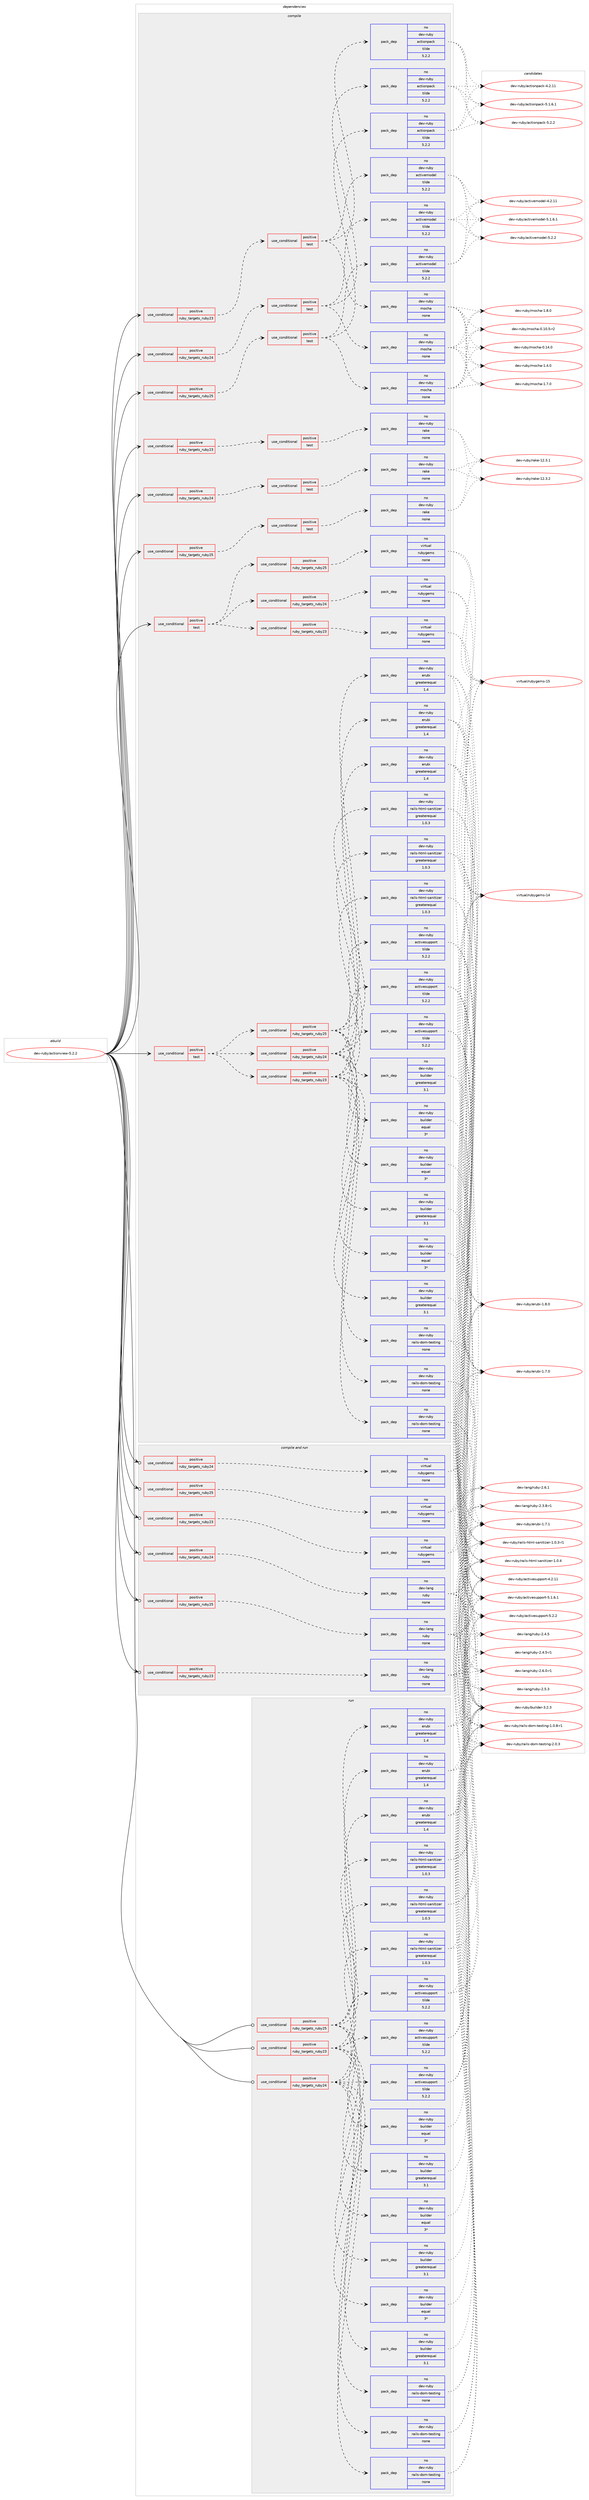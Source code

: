 digraph prolog {

# *************
# Graph options
# *************

newrank=true;
concentrate=true;
compound=true;
graph [rankdir=LR,fontname=Helvetica,fontsize=10,ranksep=1.5];#, ranksep=2.5, nodesep=0.2];
edge  [arrowhead=vee];
node  [fontname=Helvetica,fontsize=10];

# **********
# The ebuild
# **********

subgraph cluster_leftcol {
color=gray;
rank=same;
label=<<i>ebuild</i>>;
id [label="dev-ruby/actionview-5.2.2", color=red, width=4, href="../dev-ruby/actionview-5.2.2.svg"];
}

# ****************
# The dependencies
# ****************

subgraph cluster_midcol {
color=gray;
label=<<i>dependencies</i>>;
subgraph cluster_compile {
fillcolor="#eeeeee";
style=filled;
label=<<i>compile</i>>;
subgraph cond392291 {
dependency1478579 [label=<<TABLE BORDER="0" CELLBORDER="1" CELLSPACING="0" CELLPADDING="4"><TR><TD ROWSPAN="3" CELLPADDING="10">use_conditional</TD></TR><TR><TD>positive</TD></TR><TR><TD>ruby_targets_ruby23</TD></TR></TABLE>>, shape=none, color=red];
subgraph cond392292 {
dependency1478580 [label=<<TABLE BORDER="0" CELLBORDER="1" CELLSPACING="0" CELLPADDING="4"><TR><TD ROWSPAN="3" CELLPADDING="10">use_conditional</TD></TR><TR><TD>positive</TD></TR><TR><TD>test</TD></TR></TABLE>>, shape=none, color=red];
subgraph pack1062898 {
dependency1478581 [label=<<TABLE BORDER="0" CELLBORDER="1" CELLSPACING="0" CELLPADDING="4" WIDTH="220"><TR><TD ROWSPAN="6" CELLPADDING="30">pack_dep</TD></TR><TR><TD WIDTH="110">no</TD></TR><TR><TD>dev-ruby</TD></TR><TR><TD>mocha</TD></TR><TR><TD>none</TD></TR><TR><TD></TD></TR></TABLE>>, shape=none, color=blue];
}
dependency1478580:e -> dependency1478581:w [weight=20,style="dashed",arrowhead="vee"];
subgraph pack1062899 {
dependency1478582 [label=<<TABLE BORDER="0" CELLBORDER="1" CELLSPACING="0" CELLPADDING="4" WIDTH="220"><TR><TD ROWSPAN="6" CELLPADDING="30">pack_dep</TD></TR><TR><TD WIDTH="110">no</TD></TR><TR><TD>dev-ruby</TD></TR><TR><TD>actionpack</TD></TR><TR><TD>tilde</TD></TR><TR><TD>5.2.2</TD></TR></TABLE>>, shape=none, color=blue];
}
dependency1478580:e -> dependency1478582:w [weight=20,style="dashed",arrowhead="vee"];
subgraph pack1062900 {
dependency1478583 [label=<<TABLE BORDER="0" CELLBORDER="1" CELLSPACING="0" CELLPADDING="4" WIDTH="220"><TR><TD ROWSPAN="6" CELLPADDING="30">pack_dep</TD></TR><TR><TD WIDTH="110">no</TD></TR><TR><TD>dev-ruby</TD></TR><TR><TD>activemodel</TD></TR><TR><TD>tilde</TD></TR><TR><TD>5.2.2</TD></TR></TABLE>>, shape=none, color=blue];
}
dependency1478580:e -> dependency1478583:w [weight=20,style="dashed",arrowhead="vee"];
}
dependency1478579:e -> dependency1478580:w [weight=20,style="dashed",arrowhead="vee"];
}
id:e -> dependency1478579:w [weight=20,style="solid",arrowhead="vee"];
subgraph cond392293 {
dependency1478584 [label=<<TABLE BORDER="0" CELLBORDER="1" CELLSPACING="0" CELLPADDING="4"><TR><TD ROWSPAN="3" CELLPADDING="10">use_conditional</TD></TR><TR><TD>positive</TD></TR><TR><TD>ruby_targets_ruby23</TD></TR></TABLE>>, shape=none, color=red];
subgraph cond392294 {
dependency1478585 [label=<<TABLE BORDER="0" CELLBORDER="1" CELLSPACING="0" CELLPADDING="4"><TR><TD ROWSPAN="3" CELLPADDING="10">use_conditional</TD></TR><TR><TD>positive</TD></TR><TR><TD>test</TD></TR></TABLE>>, shape=none, color=red];
subgraph pack1062901 {
dependency1478586 [label=<<TABLE BORDER="0" CELLBORDER="1" CELLSPACING="0" CELLPADDING="4" WIDTH="220"><TR><TD ROWSPAN="6" CELLPADDING="30">pack_dep</TD></TR><TR><TD WIDTH="110">no</TD></TR><TR><TD>dev-ruby</TD></TR><TR><TD>rake</TD></TR><TR><TD>none</TD></TR><TR><TD></TD></TR></TABLE>>, shape=none, color=blue];
}
dependency1478585:e -> dependency1478586:w [weight=20,style="dashed",arrowhead="vee"];
}
dependency1478584:e -> dependency1478585:w [weight=20,style="dashed",arrowhead="vee"];
}
id:e -> dependency1478584:w [weight=20,style="solid",arrowhead="vee"];
subgraph cond392295 {
dependency1478587 [label=<<TABLE BORDER="0" CELLBORDER="1" CELLSPACING="0" CELLPADDING="4"><TR><TD ROWSPAN="3" CELLPADDING="10">use_conditional</TD></TR><TR><TD>positive</TD></TR><TR><TD>ruby_targets_ruby24</TD></TR></TABLE>>, shape=none, color=red];
subgraph cond392296 {
dependency1478588 [label=<<TABLE BORDER="0" CELLBORDER="1" CELLSPACING="0" CELLPADDING="4"><TR><TD ROWSPAN="3" CELLPADDING="10">use_conditional</TD></TR><TR><TD>positive</TD></TR><TR><TD>test</TD></TR></TABLE>>, shape=none, color=red];
subgraph pack1062902 {
dependency1478589 [label=<<TABLE BORDER="0" CELLBORDER="1" CELLSPACING="0" CELLPADDING="4" WIDTH="220"><TR><TD ROWSPAN="6" CELLPADDING="30">pack_dep</TD></TR><TR><TD WIDTH="110">no</TD></TR><TR><TD>dev-ruby</TD></TR><TR><TD>mocha</TD></TR><TR><TD>none</TD></TR><TR><TD></TD></TR></TABLE>>, shape=none, color=blue];
}
dependency1478588:e -> dependency1478589:w [weight=20,style="dashed",arrowhead="vee"];
subgraph pack1062903 {
dependency1478590 [label=<<TABLE BORDER="0" CELLBORDER="1" CELLSPACING="0" CELLPADDING="4" WIDTH="220"><TR><TD ROWSPAN="6" CELLPADDING="30">pack_dep</TD></TR><TR><TD WIDTH="110">no</TD></TR><TR><TD>dev-ruby</TD></TR><TR><TD>actionpack</TD></TR><TR><TD>tilde</TD></TR><TR><TD>5.2.2</TD></TR></TABLE>>, shape=none, color=blue];
}
dependency1478588:e -> dependency1478590:w [weight=20,style="dashed",arrowhead="vee"];
subgraph pack1062904 {
dependency1478591 [label=<<TABLE BORDER="0" CELLBORDER="1" CELLSPACING="0" CELLPADDING="4" WIDTH="220"><TR><TD ROWSPAN="6" CELLPADDING="30">pack_dep</TD></TR><TR><TD WIDTH="110">no</TD></TR><TR><TD>dev-ruby</TD></TR><TR><TD>activemodel</TD></TR><TR><TD>tilde</TD></TR><TR><TD>5.2.2</TD></TR></TABLE>>, shape=none, color=blue];
}
dependency1478588:e -> dependency1478591:w [weight=20,style="dashed",arrowhead="vee"];
}
dependency1478587:e -> dependency1478588:w [weight=20,style="dashed",arrowhead="vee"];
}
id:e -> dependency1478587:w [weight=20,style="solid",arrowhead="vee"];
subgraph cond392297 {
dependency1478592 [label=<<TABLE BORDER="0" CELLBORDER="1" CELLSPACING="0" CELLPADDING="4"><TR><TD ROWSPAN="3" CELLPADDING="10">use_conditional</TD></TR><TR><TD>positive</TD></TR><TR><TD>ruby_targets_ruby24</TD></TR></TABLE>>, shape=none, color=red];
subgraph cond392298 {
dependency1478593 [label=<<TABLE BORDER="0" CELLBORDER="1" CELLSPACING="0" CELLPADDING="4"><TR><TD ROWSPAN="3" CELLPADDING="10">use_conditional</TD></TR><TR><TD>positive</TD></TR><TR><TD>test</TD></TR></TABLE>>, shape=none, color=red];
subgraph pack1062905 {
dependency1478594 [label=<<TABLE BORDER="0" CELLBORDER="1" CELLSPACING="0" CELLPADDING="4" WIDTH="220"><TR><TD ROWSPAN="6" CELLPADDING="30">pack_dep</TD></TR><TR><TD WIDTH="110">no</TD></TR><TR><TD>dev-ruby</TD></TR><TR><TD>rake</TD></TR><TR><TD>none</TD></TR><TR><TD></TD></TR></TABLE>>, shape=none, color=blue];
}
dependency1478593:e -> dependency1478594:w [weight=20,style="dashed",arrowhead="vee"];
}
dependency1478592:e -> dependency1478593:w [weight=20,style="dashed",arrowhead="vee"];
}
id:e -> dependency1478592:w [weight=20,style="solid",arrowhead="vee"];
subgraph cond392299 {
dependency1478595 [label=<<TABLE BORDER="0" CELLBORDER="1" CELLSPACING="0" CELLPADDING="4"><TR><TD ROWSPAN="3" CELLPADDING="10">use_conditional</TD></TR><TR><TD>positive</TD></TR><TR><TD>ruby_targets_ruby25</TD></TR></TABLE>>, shape=none, color=red];
subgraph cond392300 {
dependency1478596 [label=<<TABLE BORDER="0" CELLBORDER="1" CELLSPACING="0" CELLPADDING="4"><TR><TD ROWSPAN="3" CELLPADDING="10">use_conditional</TD></TR><TR><TD>positive</TD></TR><TR><TD>test</TD></TR></TABLE>>, shape=none, color=red];
subgraph pack1062906 {
dependency1478597 [label=<<TABLE BORDER="0" CELLBORDER="1" CELLSPACING="0" CELLPADDING="4" WIDTH="220"><TR><TD ROWSPAN="6" CELLPADDING="30">pack_dep</TD></TR><TR><TD WIDTH="110">no</TD></TR><TR><TD>dev-ruby</TD></TR><TR><TD>mocha</TD></TR><TR><TD>none</TD></TR><TR><TD></TD></TR></TABLE>>, shape=none, color=blue];
}
dependency1478596:e -> dependency1478597:w [weight=20,style="dashed",arrowhead="vee"];
subgraph pack1062907 {
dependency1478598 [label=<<TABLE BORDER="0" CELLBORDER="1" CELLSPACING="0" CELLPADDING="4" WIDTH="220"><TR><TD ROWSPAN="6" CELLPADDING="30">pack_dep</TD></TR><TR><TD WIDTH="110">no</TD></TR><TR><TD>dev-ruby</TD></TR><TR><TD>actionpack</TD></TR><TR><TD>tilde</TD></TR><TR><TD>5.2.2</TD></TR></TABLE>>, shape=none, color=blue];
}
dependency1478596:e -> dependency1478598:w [weight=20,style="dashed",arrowhead="vee"];
subgraph pack1062908 {
dependency1478599 [label=<<TABLE BORDER="0" CELLBORDER="1" CELLSPACING="0" CELLPADDING="4" WIDTH="220"><TR><TD ROWSPAN="6" CELLPADDING="30">pack_dep</TD></TR><TR><TD WIDTH="110">no</TD></TR><TR><TD>dev-ruby</TD></TR><TR><TD>activemodel</TD></TR><TR><TD>tilde</TD></TR><TR><TD>5.2.2</TD></TR></TABLE>>, shape=none, color=blue];
}
dependency1478596:e -> dependency1478599:w [weight=20,style="dashed",arrowhead="vee"];
}
dependency1478595:e -> dependency1478596:w [weight=20,style="dashed",arrowhead="vee"];
}
id:e -> dependency1478595:w [weight=20,style="solid",arrowhead="vee"];
subgraph cond392301 {
dependency1478600 [label=<<TABLE BORDER="0" CELLBORDER="1" CELLSPACING="0" CELLPADDING="4"><TR><TD ROWSPAN="3" CELLPADDING="10">use_conditional</TD></TR><TR><TD>positive</TD></TR><TR><TD>ruby_targets_ruby25</TD></TR></TABLE>>, shape=none, color=red];
subgraph cond392302 {
dependency1478601 [label=<<TABLE BORDER="0" CELLBORDER="1" CELLSPACING="0" CELLPADDING="4"><TR><TD ROWSPAN="3" CELLPADDING="10">use_conditional</TD></TR><TR><TD>positive</TD></TR><TR><TD>test</TD></TR></TABLE>>, shape=none, color=red];
subgraph pack1062909 {
dependency1478602 [label=<<TABLE BORDER="0" CELLBORDER="1" CELLSPACING="0" CELLPADDING="4" WIDTH="220"><TR><TD ROWSPAN="6" CELLPADDING="30">pack_dep</TD></TR><TR><TD WIDTH="110">no</TD></TR><TR><TD>dev-ruby</TD></TR><TR><TD>rake</TD></TR><TR><TD>none</TD></TR><TR><TD></TD></TR></TABLE>>, shape=none, color=blue];
}
dependency1478601:e -> dependency1478602:w [weight=20,style="dashed",arrowhead="vee"];
}
dependency1478600:e -> dependency1478601:w [weight=20,style="dashed",arrowhead="vee"];
}
id:e -> dependency1478600:w [weight=20,style="solid",arrowhead="vee"];
subgraph cond392303 {
dependency1478603 [label=<<TABLE BORDER="0" CELLBORDER="1" CELLSPACING="0" CELLPADDING="4"><TR><TD ROWSPAN="3" CELLPADDING="10">use_conditional</TD></TR><TR><TD>positive</TD></TR><TR><TD>test</TD></TR></TABLE>>, shape=none, color=red];
subgraph cond392304 {
dependency1478604 [label=<<TABLE BORDER="0" CELLBORDER="1" CELLSPACING="0" CELLPADDING="4"><TR><TD ROWSPAN="3" CELLPADDING="10">use_conditional</TD></TR><TR><TD>positive</TD></TR><TR><TD>ruby_targets_ruby23</TD></TR></TABLE>>, shape=none, color=red];
subgraph pack1062910 {
dependency1478605 [label=<<TABLE BORDER="0" CELLBORDER="1" CELLSPACING="0" CELLPADDING="4" WIDTH="220"><TR><TD ROWSPAN="6" CELLPADDING="30">pack_dep</TD></TR><TR><TD WIDTH="110">no</TD></TR><TR><TD>dev-ruby</TD></TR><TR><TD>activesupport</TD></TR><TR><TD>tilde</TD></TR><TR><TD>5.2.2</TD></TR></TABLE>>, shape=none, color=blue];
}
dependency1478604:e -> dependency1478605:w [weight=20,style="dashed",arrowhead="vee"];
subgraph pack1062911 {
dependency1478606 [label=<<TABLE BORDER="0" CELLBORDER="1" CELLSPACING="0" CELLPADDING="4" WIDTH="220"><TR><TD ROWSPAN="6" CELLPADDING="30">pack_dep</TD></TR><TR><TD WIDTH="110">no</TD></TR><TR><TD>dev-ruby</TD></TR><TR><TD>builder</TD></TR><TR><TD>greaterequal</TD></TR><TR><TD>3.1</TD></TR></TABLE>>, shape=none, color=blue];
}
dependency1478604:e -> dependency1478606:w [weight=20,style="dashed",arrowhead="vee"];
subgraph pack1062912 {
dependency1478607 [label=<<TABLE BORDER="0" CELLBORDER="1" CELLSPACING="0" CELLPADDING="4" WIDTH="220"><TR><TD ROWSPAN="6" CELLPADDING="30">pack_dep</TD></TR><TR><TD WIDTH="110">no</TD></TR><TR><TD>dev-ruby</TD></TR><TR><TD>builder</TD></TR><TR><TD>equal</TD></TR><TR><TD>3*</TD></TR></TABLE>>, shape=none, color=blue];
}
dependency1478604:e -> dependency1478607:w [weight=20,style="dashed",arrowhead="vee"];
subgraph pack1062913 {
dependency1478608 [label=<<TABLE BORDER="0" CELLBORDER="1" CELLSPACING="0" CELLPADDING="4" WIDTH="220"><TR><TD ROWSPAN="6" CELLPADDING="30">pack_dep</TD></TR><TR><TD WIDTH="110">no</TD></TR><TR><TD>dev-ruby</TD></TR><TR><TD>erubi</TD></TR><TR><TD>greaterequal</TD></TR><TR><TD>1.4</TD></TR></TABLE>>, shape=none, color=blue];
}
dependency1478604:e -> dependency1478608:w [weight=20,style="dashed",arrowhead="vee"];
subgraph pack1062914 {
dependency1478609 [label=<<TABLE BORDER="0" CELLBORDER="1" CELLSPACING="0" CELLPADDING="4" WIDTH="220"><TR><TD ROWSPAN="6" CELLPADDING="30">pack_dep</TD></TR><TR><TD WIDTH="110">no</TD></TR><TR><TD>dev-ruby</TD></TR><TR><TD>rails-html-sanitizer</TD></TR><TR><TD>greaterequal</TD></TR><TR><TD>1.0.3</TD></TR></TABLE>>, shape=none, color=blue];
}
dependency1478604:e -> dependency1478609:w [weight=20,style="dashed",arrowhead="vee"];
subgraph pack1062915 {
dependency1478610 [label=<<TABLE BORDER="0" CELLBORDER="1" CELLSPACING="0" CELLPADDING="4" WIDTH="220"><TR><TD ROWSPAN="6" CELLPADDING="30">pack_dep</TD></TR><TR><TD WIDTH="110">no</TD></TR><TR><TD>dev-ruby</TD></TR><TR><TD>rails-dom-testing</TD></TR><TR><TD>none</TD></TR><TR><TD></TD></TR></TABLE>>, shape=none, color=blue];
}
dependency1478604:e -> dependency1478610:w [weight=20,style="dashed",arrowhead="vee"];
}
dependency1478603:e -> dependency1478604:w [weight=20,style="dashed",arrowhead="vee"];
subgraph cond392305 {
dependency1478611 [label=<<TABLE BORDER="0" CELLBORDER="1" CELLSPACING="0" CELLPADDING="4"><TR><TD ROWSPAN="3" CELLPADDING="10">use_conditional</TD></TR><TR><TD>positive</TD></TR><TR><TD>ruby_targets_ruby24</TD></TR></TABLE>>, shape=none, color=red];
subgraph pack1062916 {
dependency1478612 [label=<<TABLE BORDER="0" CELLBORDER="1" CELLSPACING="0" CELLPADDING="4" WIDTH="220"><TR><TD ROWSPAN="6" CELLPADDING="30">pack_dep</TD></TR><TR><TD WIDTH="110">no</TD></TR><TR><TD>dev-ruby</TD></TR><TR><TD>activesupport</TD></TR><TR><TD>tilde</TD></TR><TR><TD>5.2.2</TD></TR></TABLE>>, shape=none, color=blue];
}
dependency1478611:e -> dependency1478612:w [weight=20,style="dashed",arrowhead="vee"];
subgraph pack1062917 {
dependency1478613 [label=<<TABLE BORDER="0" CELLBORDER="1" CELLSPACING="0" CELLPADDING="4" WIDTH="220"><TR><TD ROWSPAN="6" CELLPADDING="30">pack_dep</TD></TR><TR><TD WIDTH="110">no</TD></TR><TR><TD>dev-ruby</TD></TR><TR><TD>builder</TD></TR><TR><TD>greaterequal</TD></TR><TR><TD>3.1</TD></TR></TABLE>>, shape=none, color=blue];
}
dependency1478611:e -> dependency1478613:w [weight=20,style="dashed",arrowhead="vee"];
subgraph pack1062918 {
dependency1478614 [label=<<TABLE BORDER="0" CELLBORDER="1" CELLSPACING="0" CELLPADDING="4" WIDTH="220"><TR><TD ROWSPAN="6" CELLPADDING="30">pack_dep</TD></TR><TR><TD WIDTH="110">no</TD></TR><TR><TD>dev-ruby</TD></TR><TR><TD>builder</TD></TR><TR><TD>equal</TD></TR><TR><TD>3*</TD></TR></TABLE>>, shape=none, color=blue];
}
dependency1478611:e -> dependency1478614:w [weight=20,style="dashed",arrowhead="vee"];
subgraph pack1062919 {
dependency1478615 [label=<<TABLE BORDER="0" CELLBORDER="1" CELLSPACING="0" CELLPADDING="4" WIDTH="220"><TR><TD ROWSPAN="6" CELLPADDING="30">pack_dep</TD></TR><TR><TD WIDTH="110">no</TD></TR><TR><TD>dev-ruby</TD></TR><TR><TD>erubi</TD></TR><TR><TD>greaterequal</TD></TR><TR><TD>1.4</TD></TR></TABLE>>, shape=none, color=blue];
}
dependency1478611:e -> dependency1478615:w [weight=20,style="dashed",arrowhead="vee"];
subgraph pack1062920 {
dependency1478616 [label=<<TABLE BORDER="0" CELLBORDER="1" CELLSPACING="0" CELLPADDING="4" WIDTH="220"><TR><TD ROWSPAN="6" CELLPADDING="30">pack_dep</TD></TR><TR><TD WIDTH="110">no</TD></TR><TR><TD>dev-ruby</TD></TR><TR><TD>rails-html-sanitizer</TD></TR><TR><TD>greaterequal</TD></TR><TR><TD>1.0.3</TD></TR></TABLE>>, shape=none, color=blue];
}
dependency1478611:e -> dependency1478616:w [weight=20,style="dashed",arrowhead="vee"];
subgraph pack1062921 {
dependency1478617 [label=<<TABLE BORDER="0" CELLBORDER="1" CELLSPACING="0" CELLPADDING="4" WIDTH="220"><TR><TD ROWSPAN="6" CELLPADDING="30">pack_dep</TD></TR><TR><TD WIDTH="110">no</TD></TR><TR><TD>dev-ruby</TD></TR><TR><TD>rails-dom-testing</TD></TR><TR><TD>none</TD></TR><TR><TD></TD></TR></TABLE>>, shape=none, color=blue];
}
dependency1478611:e -> dependency1478617:w [weight=20,style="dashed",arrowhead="vee"];
}
dependency1478603:e -> dependency1478611:w [weight=20,style="dashed",arrowhead="vee"];
subgraph cond392306 {
dependency1478618 [label=<<TABLE BORDER="0" CELLBORDER="1" CELLSPACING="0" CELLPADDING="4"><TR><TD ROWSPAN="3" CELLPADDING="10">use_conditional</TD></TR><TR><TD>positive</TD></TR><TR><TD>ruby_targets_ruby25</TD></TR></TABLE>>, shape=none, color=red];
subgraph pack1062922 {
dependency1478619 [label=<<TABLE BORDER="0" CELLBORDER="1" CELLSPACING="0" CELLPADDING="4" WIDTH="220"><TR><TD ROWSPAN="6" CELLPADDING="30">pack_dep</TD></TR><TR><TD WIDTH="110">no</TD></TR><TR><TD>dev-ruby</TD></TR><TR><TD>activesupport</TD></TR><TR><TD>tilde</TD></TR><TR><TD>5.2.2</TD></TR></TABLE>>, shape=none, color=blue];
}
dependency1478618:e -> dependency1478619:w [weight=20,style="dashed",arrowhead="vee"];
subgraph pack1062923 {
dependency1478620 [label=<<TABLE BORDER="0" CELLBORDER="1" CELLSPACING="0" CELLPADDING="4" WIDTH="220"><TR><TD ROWSPAN="6" CELLPADDING="30">pack_dep</TD></TR><TR><TD WIDTH="110">no</TD></TR><TR><TD>dev-ruby</TD></TR><TR><TD>builder</TD></TR><TR><TD>greaterequal</TD></TR><TR><TD>3.1</TD></TR></TABLE>>, shape=none, color=blue];
}
dependency1478618:e -> dependency1478620:w [weight=20,style="dashed",arrowhead="vee"];
subgraph pack1062924 {
dependency1478621 [label=<<TABLE BORDER="0" CELLBORDER="1" CELLSPACING="0" CELLPADDING="4" WIDTH="220"><TR><TD ROWSPAN="6" CELLPADDING="30">pack_dep</TD></TR><TR><TD WIDTH="110">no</TD></TR><TR><TD>dev-ruby</TD></TR><TR><TD>builder</TD></TR><TR><TD>equal</TD></TR><TR><TD>3*</TD></TR></TABLE>>, shape=none, color=blue];
}
dependency1478618:e -> dependency1478621:w [weight=20,style="dashed",arrowhead="vee"];
subgraph pack1062925 {
dependency1478622 [label=<<TABLE BORDER="0" CELLBORDER="1" CELLSPACING="0" CELLPADDING="4" WIDTH="220"><TR><TD ROWSPAN="6" CELLPADDING="30">pack_dep</TD></TR><TR><TD WIDTH="110">no</TD></TR><TR><TD>dev-ruby</TD></TR><TR><TD>erubi</TD></TR><TR><TD>greaterequal</TD></TR><TR><TD>1.4</TD></TR></TABLE>>, shape=none, color=blue];
}
dependency1478618:e -> dependency1478622:w [weight=20,style="dashed",arrowhead="vee"];
subgraph pack1062926 {
dependency1478623 [label=<<TABLE BORDER="0" CELLBORDER="1" CELLSPACING="0" CELLPADDING="4" WIDTH="220"><TR><TD ROWSPAN="6" CELLPADDING="30">pack_dep</TD></TR><TR><TD WIDTH="110">no</TD></TR><TR><TD>dev-ruby</TD></TR><TR><TD>rails-html-sanitizer</TD></TR><TR><TD>greaterequal</TD></TR><TR><TD>1.0.3</TD></TR></TABLE>>, shape=none, color=blue];
}
dependency1478618:e -> dependency1478623:w [weight=20,style="dashed",arrowhead="vee"];
subgraph pack1062927 {
dependency1478624 [label=<<TABLE BORDER="0" CELLBORDER="1" CELLSPACING="0" CELLPADDING="4" WIDTH="220"><TR><TD ROWSPAN="6" CELLPADDING="30">pack_dep</TD></TR><TR><TD WIDTH="110">no</TD></TR><TR><TD>dev-ruby</TD></TR><TR><TD>rails-dom-testing</TD></TR><TR><TD>none</TD></TR><TR><TD></TD></TR></TABLE>>, shape=none, color=blue];
}
dependency1478618:e -> dependency1478624:w [weight=20,style="dashed",arrowhead="vee"];
}
dependency1478603:e -> dependency1478618:w [weight=20,style="dashed",arrowhead="vee"];
}
id:e -> dependency1478603:w [weight=20,style="solid",arrowhead="vee"];
subgraph cond392307 {
dependency1478625 [label=<<TABLE BORDER="0" CELLBORDER="1" CELLSPACING="0" CELLPADDING="4"><TR><TD ROWSPAN="3" CELLPADDING="10">use_conditional</TD></TR><TR><TD>positive</TD></TR><TR><TD>test</TD></TR></TABLE>>, shape=none, color=red];
subgraph cond392308 {
dependency1478626 [label=<<TABLE BORDER="0" CELLBORDER="1" CELLSPACING="0" CELLPADDING="4"><TR><TD ROWSPAN="3" CELLPADDING="10">use_conditional</TD></TR><TR><TD>positive</TD></TR><TR><TD>ruby_targets_ruby23</TD></TR></TABLE>>, shape=none, color=red];
subgraph pack1062928 {
dependency1478627 [label=<<TABLE BORDER="0" CELLBORDER="1" CELLSPACING="0" CELLPADDING="4" WIDTH="220"><TR><TD ROWSPAN="6" CELLPADDING="30">pack_dep</TD></TR><TR><TD WIDTH="110">no</TD></TR><TR><TD>virtual</TD></TR><TR><TD>rubygems</TD></TR><TR><TD>none</TD></TR><TR><TD></TD></TR></TABLE>>, shape=none, color=blue];
}
dependency1478626:e -> dependency1478627:w [weight=20,style="dashed",arrowhead="vee"];
}
dependency1478625:e -> dependency1478626:w [weight=20,style="dashed",arrowhead="vee"];
subgraph cond392309 {
dependency1478628 [label=<<TABLE BORDER="0" CELLBORDER="1" CELLSPACING="0" CELLPADDING="4"><TR><TD ROWSPAN="3" CELLPADDING="10">use_conditional</TD></TR><TR><TD>positive</TD></TR><TR><TD>ruby_targets_ruby24</TD></TR></TABLE>>, shape=none, color=red];
subgraph pack1062929 {
dependency1478629 [label=<<TABLE BORDER="0" CELLBORDER="1" CELLSPACING="0" CELLPADDING="4" WIDTH="220"><TR><TD ROWSPAN="6" CELLPADDING="30">pack_dep</TD></TR><TR><TD WIDTH="110">no</TD></TR><TR><TD>virtual</TD></TR><TR><TD>rubygems</TD></TR><TR><TD>none</TD></TR><TR><TD></TD></TR></TABLE>>, shape=none, color=blue];
}
dependency1478628:e -> dependency1478629:w [weight=20,style="dashed",arrowhead="vee"];
}
dependency1478625:e -> dependency1478628:w [weight=20,style="dashed",arrowhead="vee"];
subgraph cond392310 {
dependency1478630 [label=<<TABLE BORDER="0" CELLBORDER="1" CELLSPACING="0" CELLPADDING="4"><TR><TD ROWSPAN="3" CELLPADDING="10">use_conditional</TD></TR><TR><TD>positive</TD></TR><TR><TD>ruby_targets_ruby25</TD></TR></TABLE>>, shape=none, color=red];
subgraph pack1062930 {
dependency1478631 [label=<<TABLE BORDER="0" CELLBORDER="1" CELLSPACING="0" CELLPADDING="4" WIDTH="220"><TR><TD ROWSPAN="6" CELLPADDING="30">pack_dep</TD></TR><TR><TD WIDTH="110">no</TD></TR><TR><TD>virtual</TD></TR><TR><TD>rubygems</TD></TR><TR><TD>none</TD></TR><TR><TD></TD></TR></TABLE>>, shape=none, color=blue];
}
dependency1478630:e -> dependency1478631:w [weight=20,style="dashed",arrowhead="vee"];
}
dependency1478625:e -> dependency1478630:w [weight=20,style="dashed",arrowhead="vee"];
}
id:e -> dependency1478625:w [weight=20,style="solid",arrowhead="vee"];
}
subgraph cluster_compileandrun {
fillcolor="#eeeeee";
style=filled;
label=<<i>compile and run</i>>;
subgraph cond392311 {
dependency1478632 [label=<<TABLE BORDER="0" CELLBORDER="1" CELLSPACING="0" CELLPADDING="4"><TR><TD ROWSPAN="3" CELLPADDING="10">use_conditional</TD></TR><TR><TD>positive</TD></TR><TR><TD>ruby_targets_ruby23</TD></TR></TABLE>>, shape=none, color=red];
subgraph pack1062931 {
dependency1478633 [label=<<TABLE BORDER="0" CELLBORDER="1" CELLSPACING="0" CELLPADDING="4" WIDTH="220"><TR><TD ROWSPAN="6" CELLPADDING="30">pack_dep</TD></TR><TR><TD WIDTH="110">no</TD></TR><TR><TD>dev-lang</TD></TR><TR><TD>ruby</TD></TR><TR><TD>none</TD></TR><TR><TD></TD></TR></TABLE>>, shape=none, color=blue];
}
dependency1478632:e -> dependency1478633:w [weight=20,style="dashed",arrowhead="vee"];
}
id:e -> dependency1478632:w [weight=20,style="solid",arrowhead="odotvee"];
subgraph cond392312 {
dependency1478634 [label=<<TABLE BORDER="0" CELLBORDER="1" CELLSPACING="0" CELLPADDING="4"><TR><TD ROWSPAN="3" CELLPADDING="10">use_conditional</TD></TR><TR><TD>positive</TD></TR><TR><TD>ruby_targets_ruby23</TD></TR></TABLE>>, shape=none, color=red];
subgraph pack1062932 {
dependency1478635 [label=<<TABLE BORDER="0" CELLBORDER="1" CELLSPACING="0" CELLPADDING="4" WIDTH="220"><TR><TD ROWSPAN="6" CELLPADDING="30">pack_dep</TD></TR><TR><TD WIDTH="110">no</TD></TR><TR><TD>virtual</TD></TR><TR><TD>rubygems</TD></TR><TR><TD>none</TD></TR><TR><TD></TD></TR></TABLE>>, shape=none, color=blue];
}
dependency1478634:e -> dependency1478635:w [weight=20,style="dashed",arrowhead="vee"];
}
id:e -> dependency1478634:w [weight=20,style="solid",arrowhead="odotvee"];
subgraph cond392313 {
dependency1478636 [label=<<TABLE BORDER="0" CELLBORDER="1" CELLSPACING="0" CELLPADDING="4"><TR><TD ROWSPAN="3" CELLPADDING="10">use_conditional</TD></TR><TR><TD>positive</TD></TR><TR><TD>ruby_targets_ruby24</TD></TR></TABLE>>, shape=none, color=red];
subgraph pack1062933 {
dependency1478637 [label=<<TABLE BORDER="0" CELLBORDER="1" CELLSPACING="0" CELLPADDING="4" WIDTH="220"><TR><TD ROWSPAN="6" CELLPADDING="30">pack_dep</TD></TR><TR><TD WIDTH="110">no</TD></TR><TR><TD>dev-lang</TD></TR><TR><TD>ruby</TD></TR><TR><TD>none</TD></TR><TR><TD></TD></TR></TABLE>>, shape=none, color=blue];
}
dependency1478636:e -> dependency1478637:w [weight=20,style="dashed",arrowhead="vee"];
}
id:e -> dependency1478636:w [weight=20,style="solid",arrowhead="odotvee"];
subgraph cond392314 {
dependency1478638 [label=<<TABLE BORDER="0" CELLBORDER="1" CELLSPACING="0" CELLPADDING="4"><TR><TD ROWSPAN="3" CELLPADDING="10">use_conditional</TD></TR><TR><TD>positive</TD></TR><TR><TD>ruby_targets_ruby24</TD></TR></TABLE>>, shape=none, color=red];
subgraph pack1062934 {
dependency1478639 [label=<<TABLE BORDER="0" CELLBORDER="1" CELLSPACING="0" CELLPADDING="4" WIDTH="220"><TR><TD ROWSPAN="6" CELLPADDING="30">pack_dep</TD></TR><TR><TD WIDTH="110">no</TD></TR><TR><TD>virtual</TD></TR><TR><TD>rubygems</TD></TR><TR><TD>none</TD></TR><TR><TD></TD></TR></TABLE>>, shape=none, color=blue];
}
dependency1478638:e -> dependency1478639:w [weight=20,style="dashed",arrowhead="vee"];
}
id:e -> dependency1478638:w [weight=20,style="solid",arrowhead="odotvee"];
subgraph cond392315 {
dependency1478640 [label=<<TABLE BORDER="0" CELLBORDER="1" CELLSPACING="0" CELLPADDING="4"><TR><TD ROWSPAN="3" CELLPADDING="10">use_conditional</TD></TR><TR><TD>positive</TD></TR><TR><TD>ruby_targets_ruby25</TD></TR></TABLE>>, shape=none, color=red];
subgraph pack1062935 {
dependency1478641 [label=<<TABLE BORDER="0" CELLBORDER="1" CELLSPACING="0" CELLPADDING="4" WIDTH="220"><TR><TD ROWSPAN="6" CELLPADDING="30">pack_dep</TD></TR><TR><TD WIDTH="110">no</TD></TR><TR><TD>dev-lang</TD></TR><TR><TD>ruby</TD></TR><TR><TD>none</TD></TR><TR><TD></TD></TR></TABLE>>, shape=none, color=blue];
}
dependency1478640:e -> dependency1478641:w [weight=20,style="dashed",arrowhead="vee"];
}
id:e -> dependency1478640:w [weight=20,style="solid",arrowhead="odotvee"];
subgraph cond392316 {
dependency1478642 [label=<<TABLE BORDER="0" CELLBORDER="1" CELLSPACING="0" CELLPADDING="4"><TR><TD ROWSPAN="3" CELLPADDING="10">use_conditional</TD></TR><TR><TD>positive</TD></TR><TR><TD>ruby_targets_ruby25</TD></TR></TABLE>>, shape=none, color=red];
subgraph pack1062936 {
dependency1478643 [label=<<TABLE BORDER="0" CELLBORDER="1" CELLSPACING="0" CELLPADDING="4" WIDTH="220"><TR><TD ROWSPAN="6" CELLPADDING="30">pack_dep</TD></TR><TR><TD WIDTH="110">no</TD></TR><TR><TD>virtual</TD></TR><TR><TD>rubygems</TD></TR><TR><TD>none</TD></TR><TR><TD></TD></TR></TABLE>>, shape=none, color=blue];
}
dependency1478642:e -> dependency1478643:w [weight=20,style="dashed",arrowhead="vee"];
}
id:e -> dependency1478642:w [weight=20,style="solid",arrowhead="odotvee"];
}
subgraph cluster_run {
fillcolor="#eeeeee";
style=filled;
label=<<i>run</i>>;
subgraph cond392317 {
dependency1478644 [label=<<TABLE BORDER="0" CELLBORDER="1" CELLSPACING="0" CELLPADDING="4"><TR><TD ROWSPAN="3" CELLPADDING="10">use_conditional</TD></TR><TR><TD>positive</TD></TR><TR><TD>ruby_targets_ruby23</TD></TR></TABLE>>, shape=none, color=red];
subgraph pack1062937 {
dependency1478645 [label=<<TABLE BORDER="0" CELLBORDER="1" CELLSPACING="0" CELLPADDING="4" WIDTH="220"><TR><TD ROWSPAN="6" CELLPADDING="30">pack_dep</TD></TR><TR><TD WIDTH="110">no</TD></TR><TR><TD>dev-ruby</TD></TR><TR><TD>activesupport</TD></TR><TR><TD>tilde</TD></TR><TR><TD>5.2.2</TD></TR></TABLE>>, shape=none, color=blue];
}
dependency1478644:e -> dependency1478645:w [weight=20,style="dashed",arrowhead="vee"];
subgraph pack1062938 {
dependency1478646 [label=<<TABLE BORDER="0" CELLBORDER="1" CELLSPACING="0" CELLPADDING="4" WIDTH="220"><TR><TD ROWSPAN="6" CELLPADDING="30">pack_dep</TD></TR><TR><TD WIDTH="110">no</TD></TR><TR><TD>dev-ruby</TD></TR><TR><TD>builder</TD></TR><TR><TD>greaterequal</TD></TR><TR><TD>3.1</TD></TR></TABLE>>, shape=none, color=blue];
}
dependency1478644:e -> dependency1478646:w [weight=20,style="dashed",arrowhead="vee"];
subgraph pack1062939 {
dependency1478647 [label=<<TABLE BORDER="0" CELLBORDER="1" CELLSPACING="0" CELLPADDING="4" WIDTH="220"><TR><TD ROWSPAN="6" CELLPADDING="30">pack_dep</TD></TR><TR><TD WIDTH="110">no</TD></TR><TR><TD>dev-ruby</TD></TR><TR><TD>builder</TD></TR><TR><TD>equal</TD></TR><TR><TD>3*</TD></TR></TABLE>>, shape=none, color=blue];
}
dependency1478644:e -> dependency1478647:w [weight=20,style="dashed",arrowhead="vee"];
subgraph pack1062940 {
dependency1478648 [label=<<TABLE BORDER="0" CELLBORDER="1" CELLSPACING="0" CELLPADDING="4" WIDTH="220"><TR><TD ROWSPAN="6" CELLPADDING="30">pack_dep</TD></TR><TR><TD WIDTH="110">no</TD></TR><TR><TD>dev-ruby</TD></TR><TR><TD>erubi</TD></TR><TR><TD>greaterequal</TD></TR><TR><TD>1.4</TD></TR></TABLE>>, shape=none, color=blue];
}
dependency1478644:e -> dependency1478648:w [weight=20,style="dashed",arrowhead="vee"];
subgraph pack1062941 {
dependency1478649 [label=<<TABLE BORDER="0" CELLBORDER="1" CELLSPACING="0" CELLPADDING="4" WIDTH="220"><TR><TD ROWSPAN="6" CELLPADDING="30">pack_dep</TD></TR><TR><TD WIDTH="110">no</TD></TR><TR><TD>dev-ruby</TD></TR><TR><TD>rails-html-sanitizer</TD></TR><TR><TD>greaterequal</TD></TR><TR><TD>1.0.3</TD></TR></TABLE>>, shape=none, color=blue];
}
dependency1478644:e -> dependency1478649:w [weight=20,style="dashed",arrowhead="vee"];
subgraph pack1062942 {
dependency1478650 [label=<<TABLE BORDER="0" CELLBORDER="1" CELLSPACING="0" CELLPADDING="4" WIDTH="220"><TR><TD ROWSPAN="6" CELLPADDING="30">pack_dep</TD></TR><TR><TD WIDTH="110">no</TD></TR><TR><TD>dev-ruby</TD></TR><TR><TD>rails-dom-testing</TD></TR><TR><TD>none</TD></TR><TR><TD></TD></TR></TABLE>>, shape=none, color=blue];
}
dependency1478644:e -> dependency1478650:w [weight=20,style="dashed",arrowhead="vee"];
}
id:e -> dependency1478644:w [weight=20,style="solid",arrowhead="odot"];
subgraph cond392318 {
dependency1478651 [label=<<TABLE BORDER="0" CELLBORDER="1" CELLSPACING="0" CELLPADDING="4"><TR><TD ROWSPAN="3" CELLPADDING="10">use_conditional</TD></TR><TR><TD>positive</TD></TR><TR><TD>ruby_targets_ruby24</TD></TR></TABLE>>, shape=none, color=red];
subgraph pack1062943 {
dependency1478652 [label=<<TABLE BORDER="0" CELLBORDER="1" CELLSPACING="0" CELLPADDING="4" WIDTH="220"><TR><TD ROWSPAN="6" CELLPADDING="30">pack_dep</TD></TR><TR><TD WIDTH="110">no</TD></TR><TR><TD>dev-ruby</TD></TR><TR><TD>activesupport</TD></TR><TR><TD>tilde</TD></TR><TR><TD>5.2.2</TD></TR></TABLE>>, shape=none, color=blue];
}
dependency1478651:e -> dependency1478652:w [weight=20,style="dashed",arrowhead="vee"];
subgraph pack1062944 {
dependency1478653 [label=<<TABLE BORDER="0" CELLBORDER="1" CELLSPACING="0" CELLPADDING="4" WIDTH="220"><TR><TD ROWSPAN="6" CELLPADDING="30">pack_dep</TD></TR><TR><TD WIDTH="110">no</TD></TR><TR><TD>dev-ruby</TD></TR><TR><TD>builder</TD></TR><TR><TD>greaterequal</TD></TR><TR><TD>3.1</TD></TR></TABLE>>, shape=none, color=blue];
}
dependency1478651:e -> dependency1478653:w [weight=20,style="dashed",arrowhead="vee"];
subgraph pack1062945 {
dependency1478654 [label=<<TABLE BORDER="0" CELLBORDER="1" CELLSPACING="0" CELLPADDING="4" WIDTH="220"><TR><TD ROWSPAN="6" CELLPADDING="30">pack_dep</TD></TR><TR><TD WIDTH="110">no</TD></TR><TR><TD>dev-ruby</TD></TR><TR><TD>builder</TD></TR><TR><TD>equal</TD></TR><TR><TD>3*</TD></TR></TABLE>>, shape=none, color=blue];
}
dependency1478651:e -> dependency1478654:w [weight=20,style="dashed",arrowhead="vee"];
subgraph pack1062946 {
dependency1478655 [label=<<TABLE BORDER="0" CELLBORDER="1" CELLSPACING="0" CELLPADDING="4" WIDTH="220"><TR><TD ROWSPAN="6" CELLPADDING="30">pack_dep</TD></TR><TR><TD WIDTH="110">no</TD></TR><TR><TD>dev-ruby</TD></TR><TR><TD>erubi</TD></TR><TR><TD>greaterequal</TD></TR><TR><TD>1.4</TD></TR></TABLE>>, shape=none, color=blue];
}
dependency1478651:e -> dependency1478655:w [weight=20,style="dashed",arrowhead="vee"];
subgraph pack1062947 {
dependency1478656 [label=<<TABLE BORDER="0" CELLBORDER="1" CELLSPACING="0" CELLPADDING="4" WIDTH="220"><TR><TD ROWSPAN="6" CELLPADDING="30">pack_dep</TD></TR><TR><TD WIDTH="110">no</TD></TR><TR><TD>dev-ruby</TD></TR><TR><TD>rails-html-sanitizer</TD></TR><TR><TD>greaterequal</TD></TR><TR><TD>1.0.3</TD></TR></TABLE>>, shape=none, color=blue];
}
dependency1478651:e -> dependency1478656:w [weight=20,style="dashed",arrowhead="vee"];
subgraph pack1062948 {
dependency1478657 [label=<<TABLE BORDER="0" CELLBORDER="1" CELLSPACING="0" CELLPADDING="4" WIDTH="220"><TR><TD ROWSPAN="6" CELLPADDING="30">pack_dep</TD></TR><TR><TD WIDTH="110">no</TD></TR><TR><TD>dev-ruby</TD></TR><TR><TD>rails-dom-testing</TD></TR><TR><TD>none</TD></TR><TR><TD></TD></TR></TABLE>>, shape=none, color=blue];
}
dependency1478651:e -> dependency1478657:w [weight=20,style="dashed",arrowhead="vee"];
}
id:e -> dependency1478651:w [weight=20,style="solid",arrowhead="odot"];
subgraph cond392319 {
dependency1478658 [label=<<TABLE BORDER="0" CELLBORDER="1" CELLSPACING="0" CELLPADDING="4"><TR><TD ROWSPAN="3" CELLPADDING="10">use_conditional</TD></TR><TR><TD>positive</TD></TR><TR><TD>ruby_targets_ruby25</TD></TR></TABLE>>, shape=none, color=red];
subgraph pack1062949 {
dependency1478659 [label=<<TABLE BORDER="0" CELLBORDER="1" CELLSPACING="0" CELLPADDING="4" WIDTH="220"><TR><TD ROWSPAN="6" CELLPADDING="30">pack_dep</TD></TR><TR><TD WIDTH="110">no</TD></TR><TR><TD>dev-ruby</TD></TR><TR><TD>activesupport</TD></TR><TR><TD>tilde</TD></TR><TR><TD>5.2.2</TD></TR></TABLE>>, shape=none, color=blue];
}
dependency1478658:e -> dependency1478659:w [weight=20,style="dashed",arrowhead="vee"];
subgraph pack1062950 {
dependency1478660 [label=<<TABLE BORDER="0" CELLBORDER="1" CELLSPACING="0" CELLPADDING="4" WIDTH="220"><TR><TD ROWSPAN="6" CELLPADDING="30">pack_dep</TD></TR><TR><TD WIDTH="110">no</TD></TR><TR><TD>dev-ruby</TD></TR><TR><TD>builder</TD></TR><TR><TD>greaterequal</TD></TR><TR><TD>3.1</TD></TR></TABLE>>, shape=none, color=blue];
}
dependency1478658:e -> dependency1478660:w [weight=20,style="dashed",arrowhead="vee"];
subgraph pack1062951 {
dependency1478661 [label=<<TABLE BORDER="0" CELLBORDER="1" CELLSPACING="0" CELLPADDING="4" WIDTH="220"><TR><TD ROWSPAN="6" CELLPADDING="30">pack_dep</TD></TR><TR><TD WIDTH="110">no</TD></TR><TR><TD>dev-ruby</TD></TR><TR><TD>builder</TD></TR><TR><TD>equal</TD></TR><TR><TD>3*</TD></TR></TABLE>>, shape=none, color=blue];
}
dependency1478658:e -> dependency1478661:w [weight=20,style="dashed",arrowhead="vee"];
subgraph pack1062952 {
dependency1478662 [label=<<TABLE BORDER="0" CELLBORDER="1" CELLSPACING="0" CELLPADDING="4" WIDTH="220"><TR><TD ROWSPAN="6" CELLPADDING="30">pack_dep</TD></TR><TR><TD WIDTH="110">no</TD></TR><TR><TD>dev-ruby</TD></TR><TR><TD>erubi</TD></TR><TR><TD>greaterequal</TD></TR><TR><TD>1.4</TD></TR></TABLE>>, shape=none, color=blue];
}
dependency1478658:e -> dependency1478662:w [weight=20,style="dashed",arrowhead="vee"];
subgraph pack1062953 {
dependency1478663 [label=<<TABLE BORDER="0" CELLBORDER="1" CELLSPACING="0" CELLPADDING="4" WIDTH="220"><TR><TD ROWSPAN="6" CELLPADDING="30">pack_dep</TD></TR><TR><TD WIDTH="110">no</TD></TR><TR><TD>dev-ruby</TD></TR><TR><TD>rails-html-sanitizer</TD></TR><TR><TD>greaterequal</TD></TR><TR><TD>1.0.3</TD></TR></TABLE>>, shape=none, color=blue];
}
dependency1478658:e -> dependency1478663:w [weight=20,style="dashed",arrowhead="vee"];
subgraph pack1062954 {
dependency1478664 [label=<<TABLE BORDER="0" CELLBORDER="1" CELLSPACING="0" CELLPADDING="4" WIDTH="220"><TR><TD ROWSPAN="6" CELLPADDING="30">pack_dep</TD></TR><TR><TD WIDTH="110">no</TD></TR><TR><TD>dev-ruby</TD></TR><TR><TD>rails-dom-testing</TD></TR><TR><TD>none</TD></TR><TR><TD></TD></TR></TABLE>>, shape=none, color=blue];
}
dependency1478658:e -> dependency1478664:w [weight=20,style="dashed",arrowhead="vee"];
}
id:e -> dependency1478658:w [weight=20,style="solid",arrowhead="odot"];
}
}

# **************
# The candidates
# **************

subgraph cluster_choices {
rank=same;
color=gray;
label=<<i>candidates</i>>;

subgraph choice1062898 {
color=black;
nodesep=1;
choice1001011184511411798121471091119910497454846494846534511450 [label="dev-ruby/mocha-0.10.5-r2", color=red, width=4,href="../dev-ruby/mocha-0.10.5-r2.svg"];
choice100101118451141179812147109111991049745484649524648 [label="dev-ruby/mocha-0.14.0", color=red, width=4,href="../dev-ruby/mocha-0.14.0.svg"];
choice1001011184511411798121471091119910497454946524648 [label="dev-ruby/mocha-1.4.0", color=red, width=4,href="../dev-ruby/mocha-1.4.0.svg"];
choice1001011184511411798121471091119910497454946554648 [label="dev-ruby/mocha-1.7.0", color=red, width=4,href="../dev-ruby/mocha-1.7.0.svg"];
choice1001011184511411798121471091119910497454946564648 [label="dev-ruby/mocha-1.8.0", color=red, width=4,href="../dev-ruby/mocha-1.8.0.svg"];
dependency1478581:e -> choice1001011184511411798121471091119910497454846494846534511450:w [style=dotted,weight="100"];
dependency1478581:e -> choice100101118451141179812147109111991049745484649524648:w [style=dotted,weight="100"];
dependency1478581:e -> choice1001011184511411798121471091119910497454946524648:w [style=dotted,weight="100"];
dependency1478581:e -> choice1001011184511411798121471091119910497454946554648:w [style=dotted,weight="100"];
dependency1478581:e -> choice1001011184511411798121471091119910497454946564648:w [style=dotted,weight="100"];
}
subgraph choice1062899 {
color=black;
nodesep=1;
choice1001011184511411798121479799116105111110112979910745524650464949 [label="dev-ruby/actionpack-4.2.11", color=red, width=4,href="../dev-ruby/actionpack-4.2.11.svg"];
choice100101118451141179812147979911610511111011297991074553464946544649 [label="dev-ruby/actionpack-5.1.6.1", color=red, width=4,href="../dev-ruby/actionpack-5.1.6.1.svg"];
choice10010111845114117981214797991161051111101129799107455346504650 [label="dev-ruby/actionpack-5.2.2", color=red, width=4,href="../dev-ruby/actionpack-5.2.2.svg"];
dependency1478582:e -> choice1001011184511411798121479799116105111110112979910745524650464949:w [style=dotted,weight="100"];
dependency1478582:e -> choice100101118451141179812147979911610511111011297991074553464946544649:w [style=dotted,weight="100"];
dependency1478582:e -> choice10010111845114117981214797991161051111101129799107455346504650:w [style=dotted,weight="100"];
}
subgraph choice1062900 {
color=black;
nodesep=1;
choice100101118451141179812147979911610511810110911110010110845524650464949 [label="dev-ruby/activemodel-4.2.11", color=red, width=4,href="../dev-ruby/activemodel-4.2.11.svg"];
choice10010111845114117981214797991161051181011091111001011084553464946544649 [label="dev-ruby/activemodel-5.1.6.1", color=red, width=4,href="../dev-ruby/activemodel-5.1.6.1.svg"];
choice1001011184511411798121479799116105118101109111100101108455346504650 [label="dev-ruby/activemodel-5.2.2", color=red, width=4,href="../dev-ruby/activemodel-5.2.2.svg"];
dependency1478583:e -> choice100101118451141179812147979911610511810110911110010110845524650464949:w [style=dotted,weight="100"];
dependency1478583:e -> choice10010111845114117981214797991161051181011091111001011084553464946544649:w [style=dotted,weight="100"];
dependency1478583:e -> choice1001011184511411798121479799116105118101109111100101108455346504650:w [style=dotted,weight="100"];
}
subgraph choice1062901 {
color=black;
nodesep=1;
choice1001011184511411798121471149710710145495046514649 [label="dev-ruby/rake-12.3.1", color=red, width=4,href="../dev-ruby/rake-12.3.1.svg"];
choice1001011184511411798121471149710710145495046514650 [label="dev-ruby/rake-12.3.2", color=red, width=4,href="../dev-ruby/rake-12.3.2.svg"];
dependency1478586:e -> choice1001011184511411798121471149710710145495046514649:w [style=dotted,weight="100"];
dependency1478586:e -> choice1001011184511411798121471149710710145495046514650:w [style=dotted,weight="100"];
}
subgraph choice1062902 {
color=black;
nodesep=1;
choice1001011184511411798121471091119910497454846494846534511450 [label="dev-ruby/mocha-0.10.5-r2", color=red, width=4,href="../dev-ruby/mocha-0.10.5-r2.svg"];
choice100101118451141179812147109111991049745484649524648 [label="dev-ruby/mocha-0.14.0", color=red, width=4,href="../dev-ruby/mocha-0.14.0.svg"];
choice1001011184511411798121471091119910497454946524648 [label="dev-ruby/mocha-1.4.0", color=red, width=4,href="../dev-ruby/mocha-1.4.0.svg"];
choice1001011184511411798121471091119910497454946554648 [label="dev-ruby/mocha-1.7.0", color=red, width=4,href="../dev-ruby/mocha-1.7.0.svg"];
choice1001011184511411798121471091119910497454946564648 [label="dev-ruby/mocha-1.8.0", color=red, width=4,href="../dev-ruby/mocha-1.8.0.svg"];
dependency1478589:e -> choice1001011184511411798121471091119910497454846494846534511450:w [style=dotted,weight="100"];
dependency1478589:e -> choice100101118451141179812147109111991049745484649524648:w [style=dotted,weight="100"];
dependency1478589:e -> choice1001011184511411798121471091119910497454946524648:w [style=dotted,weight="100"];
dependency1478589:e -> choice1001011184511411798121471091119910497454946554648:w [style=dotted,weight="100"];
dependency1478589:e -> choice1001011184511411798121471091119910497454946564648:w [style=dotted,weight="100"];
}
subgraph choice1062903 {
color=black;
nodesep=1;
choice1001011184511411798121479799116105111110112979910745524650464949 [label="dev-ruby/actionpack-4.2.11", color=red, width=4,href="../dev-ruby/actionpack-4.2.11.svg"];
choice100101118451141179812147979911610511111011297991074553464946544649 [label="dev-ruby/actionpack-5.1.6.1", color=red, width=4,href="../dev-ruby/actionpack-5.1.6.1.svg"];
choice10010111845114117981214797991161051111101129799107455346504650 [label="dev-ruby/actionpack-5.2.2", color=red, width=4,href="../dev-ruby/actionpack-5.2.2.svg"];
dependency1478590:e -> choice1001011184511411798121479799116105111110112979910745524650464949:w [style=dotted,weight="100"];
dependency1478590:e -> choice100101118451141179812147979911610511111011297991074553464946544649:w [style=dotted,weight="100"];
dependency1478590:e -> choice10010111845114117981214797991161051111101129799107455346504650:w [style=dotted,weight="100"];
}
subgraph choice1062904 {
color=black;
nodesep=1;
choice100101118451141179812147979911610511810110911110010110845524650464949 [label="dev-ruby/activemodel-4.2.11", color=red, width=4,href="../dev-ruby/activemodel-4.2.11.svg"];
choice10010111845114117981214797991161051181011091111001011084553464946544649 [label="dev-ruby/activemodel-5.1.6.1", color=red, width=4,href="../dev-ruby/activemodel-5.1.6.1.svg"];
choice1001011184511411798121479799116105118101109111100101108455346504650 [label="dev-ruby/activemodel-5.2.2", color=red, width=4,href="../dev-ruby/activemodel-5.2.2.svg"];
dependency1478591:e -> choice100101118451141179812147979911610511810110911110010110845524650464949:w [style=dotted,weight="100"];
dependency1478591:e -> choice10010111845114117981214797991161051181011091111001011084553464946544649:w [style=dotted,weight="100"];
dependency1478591:e -> choice1001011184511411798121479799116105118101109111100101108455346504650:w [style=dotted,weight="100"];
}
subgraph choice1062905 {
color=black;
nodesep=1;
choice1001011184511411798121471149710710145495046514649 [label="dev-ruby/rake-12.3.1", color=red, width=4,href="../dev-ruby/rake-12.3.1.svg"];
choice1001011184511411798121471149710710145495046514650 [label="dev-ruby/rake-12.3.2", color=red, width=4,href="../dev-ruby/rake-12.3.2.svg"];
dependency1478594:e -> choice1001011184511411798121471149710710145495046514649:w [style=dotted,weight="100"];
dependency1478594:e -> choice1001011184511411798121471149710710145495046514650:w [style=dotted,weight="100"];
}
subgraph choice1062906 {
color=black;
nodesep=1;
choice1001011184511411798121471091119910497454846494846534511450 [label="dev-ruby/mocha-0.10.5-r2", color=red, width=4,href="../dev-ruby/mocha-0.10.5-r2.svg"];
choice100101118451141179812147109111991049745484649524648 [label="dev-ruby/mocha-0.14.0", color=red, width=4,href="../dev-ruby/mocha-0.14.0.svg"];
choice1001011184511411798121471091119910497454946524648 [label="dev-ruby/mocha-1.4.0", color=red, width=4,href="../dev-ruby/mocha-1.4.0.svg"];
choice1001011184511411798121471091119910497454946554648 [label="dev-ruby/mocha-1.7.0", color=red, width=4,href="../dev-ruby/mocha-1.7.0.svg"];
choice1001011184511411798121471091119910497454946564648 [label="dev-ruby/mocha-1.8.0", color=red, width=4,href="../dev-ruby/mocha-1.8.0.svg"];
dependency1478597:e -> choice1001011184511411798121471091119910497454846494846534511450:w [style=dotted,weight="100"];
dependency1478597:e -> choice100101118451141179812147109111991049745484649524648:w [style=dotted,weight="100"];
dependency1478597:e -> choice1001011184511411798121471091119910497454946524648:w [style=dotted,weight="100"];
dependency1478597:e -> choice1001011184511411798121471091119910497454946554648:w [style=dotted,weight="100"];
dependency1478597:e -> choice1001011184511411798121471091119910497454946564648:w [style=dotted,weight="100"];
}
subgraph choice1062907 {
color=black;
nodesep=1;
choice1001011184511411798121479799116105111110112979910745524650464949 [label="dev-ruby/actionpack-4.2.11", color=red, width=4,href="../dev-ruby/actionpack-4.2.11.svg"];
choice100101118451141179812147979911610511111011297991074553464946544649 [label="dev-ruby/actionpack-5.1.6.1", color=red, width=4,href="../dev-ruby/actionpack-5.1.6.1.svg"];
choice10010111845114117981214797991161051111101129799107455346504650 [label="dev-ruby/actionpack-5.2.2", color=red, width=4,href="../dev-ruby/actionpack-5.2.2.svg"];
dependency1478598:e -> choice1001011184511411798121479799116105111110112979910745524650464949:w [style=dotted,weight="100"];
dependency1478598:e -> choice100101118451141179812147979911610511111011297991074553464946544649:w [style=dotted,weight="100"];
dependency1478598:e -> choice10010111845114117981214797991161051111101129799107455346504650:w [style=dotted,weight="100"];
}
subgraph choice1062908 {
color=black;
nodesep=1;
choice100101118451141179812147979911610511810110911110010110845524650464949 [label="dev-ruby/activemodel-4.2.11", color=red, width=4,href="../dev-ruby/activemodel-4.2.11.svg"];
choice10010111845114117981214797991161051181011091111001011084553464946544649 [label="dev-ruby/activemodel-5.1.6.1", color=red, width=4,href="../dev-ruby/activemodel-5.1.6.1.svg"];
choice1001011184511411798121479799116105118101109111100101108455346504650 [label="dev-ruby/activemodel-5.2.2", color=red, width=4,href="../dev-ruby/activemodel-5.2.2.svg"];
dependency1478599:e -> choice100101118451141179812147979911610511810110911110010110845524650464949:w [style=dotted,weight="100"];
dependency1478599:e -> choice10010111845114117981214797991161051181011091111001011084553464946544649:w [style=dotted,weight="100"];
dependency1478599:e -> choice1001011184511411798121479799116105118101109111100101108455346504650:w [style=dotted,weight="100"];
}
subgraph choice1062909 {
color=black;
nodesep=1;
choice1001011184511411798121471149710710145495046514649 [label="dev-ruby/rake-12.3.1", color=red, width=4,href="../dev-ruby/rake-12.3.1.svg"];
choice1001011184511411798121471149710710145495046514650 [label="dev-ruby/rake-12.3.2", color=red, width=4,href="../dev-ruby/rake-12.3.2.svg"];
dependency1478602:e -> choice1001011184511411798121471149710710145495046514649:w [style=dotted,weight="100"];
dependency1478602:e -> choice1001011184511411798121471149710710145495046514650:w [style=dotted,weight="100"];
}
subgraph choice1062910 {
color=black;
nodesep=1;
choice100101118451141179812147979911610511810111511711211211111411645524650464949 [label="dev-ruby/activesupport-4.2.11", color=red, width=4,href="../dev-ruby/activesupport-4.2.11.svg"];
choice10010111845114117981214797991161051181011151171121121111141164553464946544649 [label="dev-ruby/activesupport-5.1.6.1", color=red, width=4,href="../dev-ruby/activesupport-5.1.6.1.svg"];
choice1001011184511411798121479799116105118101115117112112111114116455346504650 [label="dev-ruby/activesupport-5.2.2", color=red, width=4,href="../dev-ruby/activesupport-5.2.2.svg"];
dependency1478605:e -> choice100101118451141179812147979911610511810111511711211211111411645524650464949:w [style=dotted,weight="100"];
dependency1478605:e -> choice10010111845114117981214797991161051181011151171121121111141164553464946544649:w [style=dotted,weight="100"];
dependency1478605:e -> choice1001011184511411798121479799116105118101115117112112111114116455346504650:w [style=dotted,weight="100"];
}
subgraph choice1062911 {
color=black;
nodesep=1;
choice10010111845114117981214798117105108100101114455146504651 [label="dev-ruby/builder-3.2.3", color=red, width=4,href="../dev-ruby/builder-3.2.3.svg"];
dependency1478606:e -> choice10010111845114117981214798117105108100101114455146504651:w [style=dotted,weight="100"];
}
subgraph choice1062912 {
color=black;
nodesep=1;
choice10010111845114117981214798117105108100101114455146504651 [label="dev-ruby/builder-3.2.3", color=red, width=4,href="../dev-ruby/builder-3.2.3.svg"];
dependency1478607:e -> choice10010111845114117981214798117105108100101114455146504651:w [style=dotted,weight="100"];
}
subgraph choice1062913 {
color=black;
nodesep=1;
choice10010111845114117981214710111411798105454946554648 [label="dev-ruby/erubi-1.7.0", color=red, width=4,href="../dev-ruby/erubi-1.7.0.svg"];
choice10010111845114117981214710111411798105454946554649 [label="dev-ruby/erubi-1.7.1", color=red, width=4,href="../dev-ruby/erubi-1.7.1.svg"];
choice10010111845114117981214710111411798105454946564648 [label="dev-ruby/erubi-1.8.0", color=red, width=4,href="../dev-ruby/erubi-1.8.0.svg"];
dependency1478608:e -> choice10010111845114117981214710111411798105454946554648:w [style=dotted,weight="100"];
dependency1478608:e -> choice10010111845114117981214710111411798105454946554649:w [style=dotted,weight="100"];
dependency1478608:e -> choice10010111845114117981214710111411798105454946564648:w [style=dotted,weight="100"];
}
subgraph choice1062914 {
color=black;
nodesep=1;
choice100101118451141179812147114971051081154510411610910845115971101051161051221011144549464846514511449 [label="dev-ruby/rails-html-sanitizer-1.0.3-r1", color=red, width=4,href="../dev-ruby/rails-html-sanitizer-1.0.3-r1.svg"];
choice10010111845114117981214711497105108115451041161091084511597110105116105122101114454946484652 [label="dev-ruby/rails-html-sanitizer-1.0.4", color=red, width=4,href="../dev-ruby/rails-html-sanitizer-1.0.4.svg"];
dependency1478609:e -> choice100101118451141179812147114971051081154510411610910845115971101051161051221011144549464846514511449:w [style=dotted,weight="100"];
dependency1478609:e -> choice10010111845114117981214711497105108115451041161091084511597110105116105122101114454946484652:w [style=dotted,weight="100"];
}
subgraph choice1062915 {
color=black;
nodesep=1;
choice1001011184511411798121471149710510811545100111109451161011151161051101034549464846564511449 [label="dev-ruby/rails-dom-testing-1.0.8-r1", color=red, width=4,href="../dev-ruby/rails-dom-testing-1.0.8-r1.svg"];
choice100101118451141179812147114971051081154510011110945116101115116105110103455046484651 [label="dev-ruby/rails-dom-testing-2.0.3", color=red, width=4,href="../dev-ruby/rails-dom-testing-2.0.3.svg"];
dependency1478610:e -> choice1001011184511411798121471149710510811545100111109451161011151161051101034549464846564511449:w [style=dotted,weight="100"];
dependency1478610:e -> choice100101118451141179812147114971051081154510011110945116101115116105110103455046484651:w [style=dotted,weight="100"];
}
subgraph choice1062916 {
color=black;
nodesep=1;
choice100101118451141179812147979911610511810111511711211211111411645524650464949 [label="dev-ruby/activesupport-4.2.11", color=red, width=4,href="../dev-ruby/activesupport-4.2.11.svg"];
choice10010111845114117981214797991161051181011151171121121111141164553464946544649 [label="dev-ruby/activesupport-5.1.6.1", color=red, width=4,href="../dev-ruby/activesupport-5.1.6.1.svg"];
choice1001011184511411798121479799116105118101115117112112111114116455346504650 [label="dev-ruby/activesupport-5.2.2", color=red, width=4,href="../dev-ruby/activesupport-5.2.2.svg"];
dependency1478612:e -> choice100101118451141179812147979911610511810111511711211211111411645524650464949:w [style=dotted,weight="100"];
dependency1478612:e -> choice10010111845114117981214797991161051181011151171121121111141164553464946544649:w [style=dotted,weight="100"];
dependency1478612:e -> choice1001011184511411798121479799116105118101115117112112111114116455346504650:w [style=dotted,weight="100"];
}
subgraph choice1062917 {
color=black;
nodesep=1;
choice10010111845114117981214798117105108100101114455146504651 [label="dev-ruby/builder-3.2.3", color=red, width=4,href="../dev-ruby/builder-3.2.3.svg"];
dependency1478613:e -> choice10010111845114117981214798117105108100101114455146504651:w [style=dotted,weight="100"];
}
subgraph choice1062918 {
color=black;
nodesep=1;
choice10010111845114117981214798117105108100101114455146504651 [label="dev-ruby/builder-3.2.3", color=red, width=4,href="../dev-ruby/builder-3.2.3.svg"];
dependency1478614:e -> choice10010111845114117981214798117105108100101114455146504651:w [style=dotted,weight="100"];
}
subgraph choice1062919 {
color=black;
nodesep=1;
choice10010111845114117981214710111411798105454946554648 [label="dev-ruby/erubi-1.7.0", color=red, width=4,href="../dev-ruby/erubi-1.7.0.svg"];
choice10010111845114117981214710111411798105454946554649 [label="dev-ruby/erubi-1.7.1", color=red, width=4,href="../dev-ruby/erubi-1.7.1.svg"];
choice10010111845114117981214710111411798105454946564648 [label="dev-ruby/erubi-1.8.0", color=red, width=4,href="../dev-ruby/erubi-1.8.0.svg"];
dependency1478615:e -> choice10010111845114117981214710111411798105454946554648:w [style=dotted,weight="100"];
dependency1478615:e -> choice10010111845114117981214710111411798105454946554649:w [style=dotted,weight="100"];
dependency1478615:e -> choice10010111845114117981214710111411798105454946564648:w [style=dotted,weight="100"];
}
subgraph choice1062920 {
color=black;
nodesep=1;
choice100101118451141179812147114971051081154510411610910845115971101051161051221011144549464846514511449 [label="dev-ruby/rails-html-sanitizer-1.0.3-r1", color=red, width=4,href="../dev-ruby/rails-html-sanitizer-1.0.3-r1.svg"];
choice10010111845114117981214711497105108115451041161091084511597110105116105122101114454946484652 [label="dev-ruby/rails-html-sanitizer-1.0.4", color=red, width=4,href="../dev-ruby/rails-html-sanitizer-1.0.4.svg"];
dependency1478616:e -> choice100101118451141179812147114971051081154510411610910845115971101051161051221011144549464846514511449:w [style=dotted,weight="100"];
dependency1478616:e -> choice10010111845114117981214711497105108115451041161091084511597110105116105122101114454946484652:w [style=dotted,weight="100"];
}
subgraph choice1062921 {
color=black;
nodesep=1;
choice1001011184511411798121471149710510811545100111109451161011151161051101034549464846564511449 [label="dev-ruby/rails-dom-testing-1.0.8-r1", color=red, width=4,href="../dev-ruby/rails-dom-testing-1.0.8-r1.svg"];
choice100101118451141179812147114971051081154510011110945116101115116105110103455046484651 [label="dev-ruby/rails-dom-testing-2.0.3", color=red, width=4,href="../dev-ruby/rails-dom-testing-2.0.3.svg"];
dependency1478617:e -> choice1001011184511411798121471149710510811545100111109451161011151161051101034549464846564511449:w [style=dotted,weight="100"];
dependency1478617:e -> choice100101118451141179812147114971051081154510011110945116101115116105110103455046484651:w [style=dotted,weight="100"];
}
subgraph choice1062922 {
color=black;
nodesep=1;
choice100101118451141179812147979911610511810111511711211211111411645524650464949 [label="dev-ruby/activesupport-4.2.11", color=red, width=4,href="../dev-ruby/activesupport-4.2.11.svg"];
choice10010111845114117981214797991161051181011151171121121111141164553464946544649 [label="dev-ruby/activesupport-5.1.6.1", color=red, width=4,href="../dev-ruby/activesupport-5.1.6.1.svg"];
choice1001011184511411798121479799116105118101115117112112111114116455346504650 [label="dev-ruby/activesupport-5.2.2", color=red, width=4,href="../dev-ruby/activesupport-5.2.2.svg"];
dependency1478619:e -> choice100101118451141179812147979911610511810111511711211211111411645524650464949:w [style=dotted,weight="100"];
dependency1478619:e -> choice10010111845114117981214797991161051181011151171121121111141164553464946544649:w [style=dotted,weight="100"];
dependency1478619:e -> choice1001011184511411798121479799116105118101115117112112111114116455346504650:w [style=dotted,weight="100"];
}
subgraph choice1062923 {
color=black;
nodesep=1;
choice10010111845114117981214798117105108100101114455146504651 [label="dev-ruby/builder-3.2.3", color=red, width=4,href="../dev-ruby/builder-3.2.3.svg"];
dependency1478620:e -> choice10010111845114117981214798117105108100101114455146504651:w [style=dotted,weight="100"];
}
subgraph choice1062924 {
color=black;
nodesep=1;
choice10010111845114117981214798117105108100101114455146504651 [label="dev-ruby/builder-3.2.3", color=red, width=4,href="../dev-ruby/builder-3.2.3.svg"];
dependency1478621:e -> choice10010111845114117981214798117105108100101114455146504651:w [style=dotted,weight="100"];
}
subgraph choice1062925 {
color=black;
nodesep=1;
choice10010111845114117981214710111411798105454946554648 [label="dev-ruby/erubi-1.7.0", color=red, width=4,href="../dev-ruby/erubi-1.7.0.svg"];
choice10010111845114117981214710111411798105454946554649 [label="dev-ruby/erubi-1.7.1", color=red, width=4,href="../dev-ruby/erubi-1.7.1.svg"];
choice10010111845114117981214710111411798105454946564648 [label="dev-ruby/erubi-1.8.0", color=red, width=4,href="../dev-ruby/erubi-1.8.0.svg"];
dependency1478622:e -> choice10010111845114117981214710111411798105454946554648:w [style=dotted,weight="100"];
dependency1478622:e -> choice10010111845114117981214710111411798105454946554649:w [style=dotted,weight="100"];
dependency1478622:e -> choice10010111845114117981214710111411798105454946564648:w [style=dotted,weight="100"];
}
subgraph choice1062926 {
color=black;
nodesep=1;
choice100101118451141179812147114971051081154510411610910845115971101051161051221011144549464846514511449 [label="dev-ruby/rails-html-sanitizer-1.0.3-r1", color=red, width=4,href="../dev-ruby/rails-html-sanitizer-1.0.3-r1.svg"];
choice10010111845114117981214711497105108115451041161091084511597110105116105122101114454946484652 [label="dev-ruby/rails-html-sanitizer-1.0.4", color=red, width=4,href="../dev-ruby/rails-html-sanitizer-1.0.4.svg"];
dependency1478623:e -> choice100101118451141179812147114971051081154510411610910845115971101051161051221011144549464846514511449:w [style=dotted,weight="100"];
dependency1478623:e -> choice10010111845114117981214711497105108115451041161091084511597110105116105122101114454946484652:w [style=dotted,weight="100"];
}
subgraph choice1062927 {
color=black;
nodesep=1;
choice1001011184511411798121471149710510811545100111109451161011151161051101034549464846564511449 [label="dev-ruby/rails-dom-testing-1.0.8-r1", color=red, width=4,href="../dev-ruby/rails-dom-testing-1.0.8-r1.svg"];
choice100101118451141179812147114971051081154510011110945116101115116105110103455046484651 [label="dev-ruby/rails-dom-testing-2.0.3", color=red, width=4,href="../dev-ruby/rails-dom-testing-2.0.3.svg"];
dependency1478624:e -> choice1001011184511411798121471149710510811545100111109451161011151161051101034549464846564511449:w [style=dotted,weight="100"];
dependency1478624:e -> choice100101118451141179812147114971051081154510011110945116101115116105110103455046484651:w [style=dotted,weight="100"];
}
subgraph choice1062928 {
color=black;
nodesep=1;
choice118105114116117971084711411798121103101109115454952 [label="virtual/rubygems-14", color=red, width=4,href="../virtual/rubygems-14.svg"];
choice118105114116117971084711411798121103101109115454953 [label="virtual/rubygems-15", color=red, width=4,href="../virtual/rubygems-15.svg"];
dependency1478627:e -> choice118105114116117971084711411798121103101109115454952:w [style=dotted,weight="100"];
dependency1478627:e -> choice118105114116117971084711411798121103101109115454953:w [style=dotted,weight="100"];
}
subgraph choice1062929 {
color=black;
nodesep=1;
choice118105114116117971084711411798121103101109115454952 [label="virtual/rubygems-14", color=red, width=4,href="../virtual/rubygems-14.svg"];
choice118105114116117971084711411798121103101109115454953 [label="virtual/rubygems-15", color=red, width=4,href="../virtual/rubygems-15.svg"];
dependency1478629:e -> choice118105114116117971084711411798121103101109115454952:w [style=dotted,weight="100"];
dependency1478629:e -> choice118105114116117971084711411798121103101109115454953:w [style=dotted,weight="100"];
}
subgraph choice1062930 {
color=black;
nodesep=1;
choice118105114116117971084711411798121103101109115454952 [label="virtual/rubygems-14", color=red, width=4,href="../virtual/rubygems-14.svg"];
choice118105114116117971084711411798121103101109115454953 [label="virtual/rubygems-15", color=red, width=4,href="../virtual/rubygems-15.svg"];
dependency1478631:e -> choice118105114116117971084711411798121103101109115454952:w [style=dotted,weight="100"];
dependency1478631:e -> choice118105114116117971084711411798121103101109115454953:w [style=dotted,weight="100"];
}
subgraph choice1062931 {
color=black;
nodesep=1;
choice100101118451089711010347114117981214550465146564511449 [label="dev-lang/ruby-2.3.8-r1", color=red, width=4,href="../dev-lang/ruby-2.3.8-r1.svg"];
choice10010111845108971101034711411798121455046524653 [label="dev-lang/ruby-2.4.5", color=red, width=4,href="../dev-lang/ruby-2.4.5.svg"];
choice100101118451089711010347114117981214550465246534511449 [label="dev-lang/ruby-2.4.5-r1", color=red, width=4,href="../dev-lang/ruby-2.4.5-r1.svg"];
choice10010111845108971101034711411798121455046534651 [label="dev-lang/ruby-2.5.3", color=red, width=4,href="../dev-lang/ruby-2.5.3.svg"];
choice100101118451089711010347114117981214550465446484511449 [label="dev-lang/ruby-2.6.0-r1", color=red, width=4,href="../dev-lang/ruby-2.6.0-r1.svg"];
choice10010111845108971101034711411798121455046544649 [label="dev-lang/ruby-2.6.1", color=red, width=4,href="../dev-lang/ruby-2.6.1.svg"];
dependency1478633:e -> choice100101118451089711010347114117981214550465146564511449:w [style=dotted,weight="100"];
dependency1478633:e -> choice10010111845108971101034711411798121455046524653:w [style=dotted,weight="100"];
dependency1478633:e -> choice100101118451089711010347114117981214550465246534511449:w [style=dotted,weight="100"];
dependency1478633:e -> choice10010111845108971101034711411798121455046534651:w [style=dotted,weight="100"];
dependency1478633:e -> choice100101118451089711010347114117981214550465446484511449:w [style=dotted,weight="100"];
dependency1478633:e -> choice10010111845108971101034711411798121455046544649:w [style=dotted,weight="100"];
}
subgraph choice1062932 {
color=black;
nodesep=1;
choice118105114116117971084711411798121103101109115454952 [label="virtual/rubygems-14", color=red, width=4,href="../virtual/rubygems-14.svg"];
choice118105114116117971084711411798121103101109115454953 [label="virtual/rubygems-15", color=red, width=4,href="../virtual/rubygems-15.svg"];
dependency1478635:e -> choice118105114116117971084711411798121103101109115454952:w [style=dotted,weight="100"];
dependency1478635:e -> choice118105114116117971084711411798121103101109115454953:w [style=dotted,weight="100"];
}
subgraph choice1062933 {
color=black;
nodesep=1;
choice100101118451089711010347114117981214550465146564511449 [label="dev-lang/ruby-2.3.8-r1", color=red, width=4,href="../dev-lang/ruby-2.3.8-r1.svg"];
choice10010111845108971101034711411798121455046524653 [label="dev-lang/ruby-2.4.5", color=red, width=4,href="../dev-lang/ruby-2.4.5.svg"];
choice100101118451089711010347114117981214550465246534511449 [label="dev-lang/ruby-2.4.5-r1", color=red, width=4,href="../dev-lang/ruby-2.4.5-r1.svg"];
choice10010111845108971101034711411798121455046534651 [label="dev-lang/ruby-2.5.3", color=red, width=4,href="../dev-lang/ruby-2.5.3.svg"];
choice100101118451089711010347114117981214550465446484511449 [label="dev-lang/ruby-2.6.0-r1", color=red, width=4,href="../dev-lang/ruby-2.6.0-r1.svg"];
choice10010111845108971101034711411798121455046544649 [label="dev-lang/ruby-2.6.1", color=red, width=4,href="../dev-lang/ruby-2.6.1.svg"];
dependency1478637:e -> choice100101118451089711010347114117981214550465146564511449:w [style=dotted,weight="100"];
dependency1478637:e -> choice10010111845108971101034711411798121455046524653:w [style=dotted,weight="100"];
dependency1478637:e -> choice100101118451089711010347114117981214550465246534511449:w [style=dotted,weight="100"];
dependency1478637:e -> choice10010111845108971101034711411798121455046534651:w [style=dotted,weight="100"];
dependency1478637:e -> choice100101118451089711010347114117981214550465446484511449:w [style=dotted,weight="100"];
dependency1478637:e -> choice10010111845108971101034711411798121455046544649:w [style=dotted,weight="100"];
}
subgraph choice1062934 {
color=black;
nodesep=1;
choice118105114116117971084711411798121103101109115454952 [label="virtual/rubygems-14", color=red, width=4,href="../virtual/rubygems-14.svg"];
choice118105114116117971084711411798121103101109115454953 [label="virtual/rubygems-15", color=red, width=4,href="../virtual/rubygems-15.svg"];
dependency1478639:e -> choice118105114116117971084711411798121103101109115454952:w [style=dotted,weight="100"];
dependency1478639:e -> choice118105114116117971084711411798121103101109115454953:w [style=dotted,weight="100"];
}
subgraph choice1062935 {
color=black;
nodesep=1;
choice100101118451089711010347114117981214550465146564511449 [label="dev-lang/ruby-2.3.8-r1", color=red, width=4,href="../dev-lang/ruby-2.3.8-r1.svg"];
choice10010111845108971101034711411798121455046524653 [label="dev-lang/ruby-2.4.5", color=red, width=4,href="../dev-lang/ruby-2.4.5.svg"];
choice100101118451089711010347114117981214550465246534511449 [label="dev-lang/ruby-2.4.5-r1", color=red, width=4,href="../dev-lang/ruby-2.4.5-r1.svg"];
choice10010111845108971101034711411798121455046534651 [label="dev-lang/ruby-2.5.3", color=red, width=4,href="../dev-lang/ruby-2.5.3.svg"];
choice100101118451089711010347114117981214550465446484511449 [label="dev-lang/ruby-2.6.0-r1", color=red, width=4,href="../dev-lang/ruby-2.6.0-r1.svg"];
choice10010111845108971101034711411798121455046544649 [label="dev-lang/ruby-2.6.1", color=red, width=4,href="../dev-lang/ruby-2.6.1.svg"];
dependency1478641:e -> choice100101118451089711010347114117981214550465146564511449:w [style=dotted,weight="100"];
dependency1478641:e -> choice10010111845108971101034711411798121455046524653:w [style=dotted,weight="100"];
dependency1478641:e -> choice100101118451089711010347114117981214550465246534511449:w [style=dotted,weight="100"];
dependency1478641:e -> choice10010111845108971101034711411798121455046534651:w [style=dotted,weight="100"];
dependency1478641:e -> choice100101118451089711010347114117981214550465446484511449:w [style=dotted,weight="100"];
dependency1478641:e -> choice10010111845108971101034711411798121455046544649:w [style=dotted,weight="100"];
}
subgraph choice1062936 {
color=black;
nodesep=1;
choice118105114116117971084711411798121103101109115454952 [label="virtual/rubygems-14", color=red, width=4,href="../virtual/rubygems-14.svg"];
choice118105114116117971084711411798121103101109115454953 [label="virtual/rubygems-15", color=red, width=4,href="../virtual/rubygems-15.svg"];
dependency1478643:e -> choice118105114116117971084711411798121103101109115454952:w [style=dotted,weight="100"];
dependency1478643:e -> choice118105114116117971084711411798121103101109115454953:w [style=dotted,weight="100"];
}
subgraph choice1062937 {
color=black;
nodesep=1;
choice100101118451141179812147979911610511810111511711211211111411645524650464949 [label="dev-ruby/activesupport-4.2.11", color=red, width=4,href="../dev-ruby/activesupport-4.2.11.svg"];
choice10010111845114117981214797991161051181011151171121121111141164553464946544649 [label="dev-ruby/activesupport-5.1.6.1", color=red, width=4,href="../dev-ruby/activesupport-5.1.6.1.svg"];
choice1001011184511411798121479799116105118101115117112112111114116455346504650 [label="dev-ruby/activesupport-5.2.2", color=red, width=4,href="../dev-ruby/activesupport-5.2.2.svg"];
dependency1478645:e -> choice100101118451141179812147979911610511810111511711211211111411645524650464949:w [style=dotted,weight="100"];
dependency1478645:e -> choice10010111845114117981214797991161051181011151171121121111141164553464946544649:w [style=dotted,weight="100"];
dependency1478645:e -> choice1001011184511411798121479799116105118101115117112112111114116455346504650:w [style=dotted,weight="100"];
}
subgraph choice1062938 {
color=black;
nodesep=1;
choice10010111845114117981214798117105108100101114455146504651 [label="dev-ruby/builder-3.2.3", color=red, width=4,href="../dev-ruby/builder-3.2.3.svg"];
dependency1478646:e -> choice10010111845114117981214798117105108100101114455146504651:w [style=dotted,weight="100"];
}
subgraph choice1062939 {
color=black;
nodesep=1;
choice10010111845114117981214798117105108100101114455146504651 [label="dev-ruby/builder-3.2.3", color=red, width=4,href="../dev-ruby/builder-3.2.3.svg"];
dependency1478647:e -> choice10010111845114117981214798117105108100101114455146504651:w [style=dotted,weight="100"];
}
subgraph choice1062940 {
color=black;
nodesep=1;
choice10010111845114117981214710111411798105454946554648 [label="dev-ruby/erubi-1.7.0", color=red, width=4,href="../dev-ruby/erubi-1.7.0.svg"];
choice10010111845114117981214710111411798105454946554649 [label="dev-ruby/erubi-1.7.1", color=red, width=4,href="../dev-ruby/erubi-1.7.1.svg"];
choice10010111845114117981214710111411798105454946564648 [label="dev-ruby/erubi-1.8.0", color=red, width=4,href="../dev-ruby/erubi-1.8.0.svg"];
dependency1478648:e -> choice10010111845114117981214710111411798105454946554648:w [style=dotted,weight="100"];
dependency1478648:e -> choice10010111845114117981214710111411798105454946554649:w [style=dotted,weight="100"];
dependency1478648:e -> choice10010111845114117981214710111411798105454946564648:w [style=dotted,weight="100"];
}
subgraph choice1062941 {
color=black;
nodesep=1;
choice100101118451141179812147114971051081154510411610910845115971101051161051221011144549464846514511449 [label="dev-ruby/rails-html-sanitizer-1.0.3-r1", color=red, width=4,href="../dev-ruby/rails-html-sanitizer-1.0.3-r1.svg"];
choice10010111845114117981214711497105108115451041161091084511597110105116105122101114454946484652 [label="dev-ruby/rails-html-sanitizer-1.0.4", color=red, width=4,href="../dev-ruby/rails-html-sanitizer-1.0.4.svg"];
dependency1478649:e -> choice100101118451141179812147114971051081154510411610910845115971101051161051221011144549464846514511449:w [style=dotted,weight="100"];
dependency1478649:e -> choice10010111845114117981214711497105108115451041161091084511597110105116105122101114454946484652:w [style=dotted,weight="100"];
}
subgraph choice1062942 {
color=black;
nodesep=1;
choice1001011184511411798121471149710510811545100111109451161011151161051101034549464846564511449 [label="dev-ruby/rails-dom-testing-1.0.8-r1", color=red, width=4,href="../dev-ruby/rails-dom-testing-1.0.8-r1.svg"];
choice100101118451141179812147114971051081154510011110945116101115116105110103455046484651 [label="dev-ruby/rails-dom-testing-2.0.3", color=red, width=4,href="../dev-ruby/rails-dom-testing-2.0.3.svg"];
dependency1478650:e -> choice1001011184511411798121471149710510811545100111109451161011151161051101034549464846564511449:w [style=dotted,weight="100"];
dependency1478650:e -> choice100101118451141179812147114971051081154510011110945116101115116105110103455046484651:w [style=dotted,weight="100"];
}
subgraph choice1062943 {
color=black;
nodesep=1;
choice100101118451141179812147979911610511810111511711211211111411645524650464949 [label="dev-ruby/activesupport-4.2.11", color=red, width=4,href="../dev-ruby/activesupport-4.2.11.svg"];
choice10010111845114117981214797991161051181011151171121121111141164553464946544649 [label="dev-ruby/activesupport-5.1.6.1", color=red, width=4,href="../dev-ruby/activesupport-5.1.6.1.svg"];
choice1001011184511411798121479799116105118101115117112112111114116455346504650 [label="dev-ruby/activesupport-5.2.2", color=red, width=4,href="../dev-ruby/activesupport-5.2.2.svg"];
dependency1478652:e -> choice100101118451141179812147979911610511810111511711211211111411645524650464949:w [style=dotted,weight="100"];
dependency1478652:e -> choice10010111845114117981214797991161051181011151171121121111141164553464946544649:w [style=dotted,weight="100"];
dependency1478652:e -> choice1001011184511411798121479799116105118101115117112112111114116455346504650:w [style=dotted,weight="100"];
}
subgraph choice1062944 {
color=black;
nodesep=1;
choice10010111845114117981214798117105108100101114455146504651 [label="dev-ruby/builder-3.2.3", color=red, width=4,href="../dev-ruby/builder-3.2.3.svg"];
dependency1478653:e -> choice10010111845114117981214798117105108100101114455146504651:w [style=dotted,weight="100"];
}
subgraph choice1062945 {
color=black;
nodesep=1;
choice10010111845114117981214798117105108100101114455146504651 [label="dev-ruby/builder-3.2.3", color=red, width=4,href="../dev-ruby/builder-3.2.3.svg"];
dependency1478654:e -> choice10010111845114117981214798117105108100101114455146504651:w [style=dotted,weight="100"];
}
subgraph choice1062946 {
color=black;
nodesep=1;
choice10010111845114117981214710111411798105454946554648 [label="dev-ruby/erubi-1.7.0", color=red, width=4,href="../dev-ruby/erubi-1.7.0.svg"];
choice10010111845114117981214710111411798105454946554649 [label="dev-ruby/erubi-1.7.1", color=red, width=4,href="../dev-ruby/erubi-1.7.1.svg"];
choice10010111845114117981214710111411798105454946564648 [label="dev-ruby/erubi-1.8.0", color=red, width=4,href="../dev-ruby/erubi-1.8.0.svg"];
dependency1478655:e -> choice10010111845114117981214710111411798105454946554648:w [style=dotted,weight="100"];
dependency1478655:e -> choice10010111845114117981214710111411798105454946554649:w [style=dotted,weight="100"];
dependency1478655:e -> choice10010111845114117981214710111411798105454946564648:w [style=dotted,weight="100"];
}
subgraph choice1062947 {
color=black;
nodesep=1;
choice100101118451141179812147114971051081154510411610910845115971101051161051221011144549464846514511449 [label="dev-ruby/rails-html-sanitizer-1.0.3-r1", color=red, width=4,href="../dev-ruby/rails-html-sanitizer-1.0.3-r1.svg"];
choice10010111845114117981214711497105108115451041161091084511597110105116105122101114454946484652 [label="dev-ruby/rails-html-sanitizer-1.0.4", color=red, width=4,href="../dev-ruby/rails-html-sanitizer-1.0.4.svg"];
dependency1478656:e -> choice100101118451141179812147114971051081154510411610910845115971101051161051221011144549464846514511449:w [style=dotted,weight="100"];
dependency1478656:e -> choice10010111845114117981214711497105108115451041161091084511597110105116105122101114454946484652:w [style=dotted,weight="100"];
}
subgraph choice1062948 {
color=black;
nodesep=1;
choice1001011184511411798121471149710510811545100111109451161011151161051101034549464846564511449 [label="dev-ruby/rails-dom-testing-1.0.8-r1", color=red, width=4,href="../dev-ruby/rails-dom-testing-1.0.8-r1.svg"];
choice100101118451141179812147114971051081154510011110945116101115116105110103455046484651 [label="dev-ruby/rails-dom-testing-2.0.3", color=red, width=4,href="../dev-ruby/rails-dom-testing-2.0.3.svg"];
dependency1478657:e -> choice1001011184511411798121471149710510811545100111109451161011151161051101034549464846564511449:w [style=dotted,weight="100"];
dependency1478657:e -> choice100101118451141179812147114971051081154510011110945116101115116105110103455046484651:w [style=dotted,weight="100"];
}
subgraph choice1062949 {
color=black;
nodesep=1;
choice100101118451141179812147979911610511810111511711211211111411645524650464949 [label="dev-ruby/activesupport-4.2.11", color=red, width=4,href="../dev-ruby/activesupport-4.2.11.svg"];
choice10010111845114117981214797991161051181011151171121121111141164553464946544649 [label="dev-ruby/activesupport-5.1.6.1", color=red, width=4,href="../dev-ruby/activesupport-5.1.6.1.svg"];
choice1001011184511411798121479799116105118101115117112112111114116455346504650 [label="dev-ruby/activesupport-5.2.2", color=red, width=4,href="../dev-ruby/activesupport-5.2.2.svg"];
dependency1478659:e -> choice100101118451141179812147979911610511810111511711211211111411645524650464949:w [style=dotted,weight="100"];
dependency1478659:e -> choice10010111845114117981214797991161051181011151171121121111141164553464946544649:w [style=dotted,weight="100"];
dependency1478659:e -> choice1001011184511411798121479799116105118101115117112112111114116455346504650:w [style=dotted,weight="100"];
}
subgraph choice1062950 {
color=black;
nodesep=1;
choice10010111845114117981214798117105108100101114455146504651 [label="dev-ruby/builder-3.2.3", color=red, width=4,href="../dev-ruby/builder-3.2.3.svg"];
dependency1478660:e -> choice10010111845114117981214798117105108100101114455146504651:w [style=dotted,weight="100"];
}
subgraph choice1062951 {
color=black;
nodesep=1;
choice10010111845114117981214798117105108100101114455146504651 [label="dev-ruby/builder-3.2.3", color=red, width=4,href="../dev-ruby/builder-3.2.3.svg"];
dependency1478661:e -> choice10010111845114117981214798117105108100101114455146504651:w [style=dotted,weight="100"];
}
subgraph choice1062952 {
color=black;
nodesep=1;
choice10010111845114117981214710111411798105454946554648 [label="dev-ruby/erubi-1.7.0", color=red, width=4,href="../dev-ruby/erubi-1.7.0.svg"];
choice10010111845114117981214710111411798105454946554649 [label="dev-ruby/erubi-1.7.1", color=red, width=4,href="../dev-ruby/erubi-1.7.1.svg"];
choice10010111845114117981214710111411798105454946564648 [label="dev-ruby/erubi-1.8.0", color=red, width=4,href="../dev-ruby/erubi-1.8.0.svg"];
dependency1478662:e -> choice10010111845114117981214710111411798105454946554648:w [style=dotted,weight="100"];
dependency1478662:e -> choice10010111845114117981214710111411798105454946554649:w [style=dotted,weight="100"];
dependency1478662:e -> choice10010111845114117981214710111411798105454946564648:w [style=dotted,weight="100"];
}
subgraph choice1062953 {
color=black;
nodesep=1;
choice100101118451141179812147114971051081154510411610910845115971101051161051221011144549464846514511449 [label="dev-ruby/rails-html-sanitizer-1.0.3-r1", color=red, width=4,href="../dev-ruby/rails-html-sanitizer-1.0.3-r1.svg"];
choice10010111845114117981214711497105108115451041161091084511597110105116105122101114454946484652 [label="dev-ruby/rails-html-sanitizer-1.0.4", color=red, width=4,href="../dev-ruby/rails-html-sanitizer-1.0.4.svg"];
dependency1478663:e -> choice100101118451141179812147114971051081154510411610910845115971101051161051221011144549464846514511449:w [style=dotted,weight="100"];
dependency1478663:e -> choice10010111845114117981214711497105108115451041161091084511597110105116105122101114454946484652:w [style=dotted,weight="100"];
}
subgraph choice1062954 {
color=black;
nodesep=1;
choice1001011184511411798121471149710510811545100111109451161011151161051101034549464846564511449 [label="dev-ruby/rails-dom-testing-1.0.8-r1", color=red, width=4,href="../dev-ruby/rails-dom-testing-1.0.8-r1.svg"];
choice100101118451141179812147114971051081154510011110945116101115116105110103455046484651 [label="dev-ruby/rails-dom-testing-2.0.3", color=red, width=4,href="../dev-ruby/rails-dom-testing-2.0.3.svg"];
dependency1478664:e -> choice1001011184511411798121471149710510811545100111109451161011151161051101034549464846564511449:w [style=dotted,weight="100"];
dependency1478664:e -> choice100101118451141179812147114971051081154510011110945116101115116105110103455046484651:w [style=dotted,weight="100"];
}
}

}
